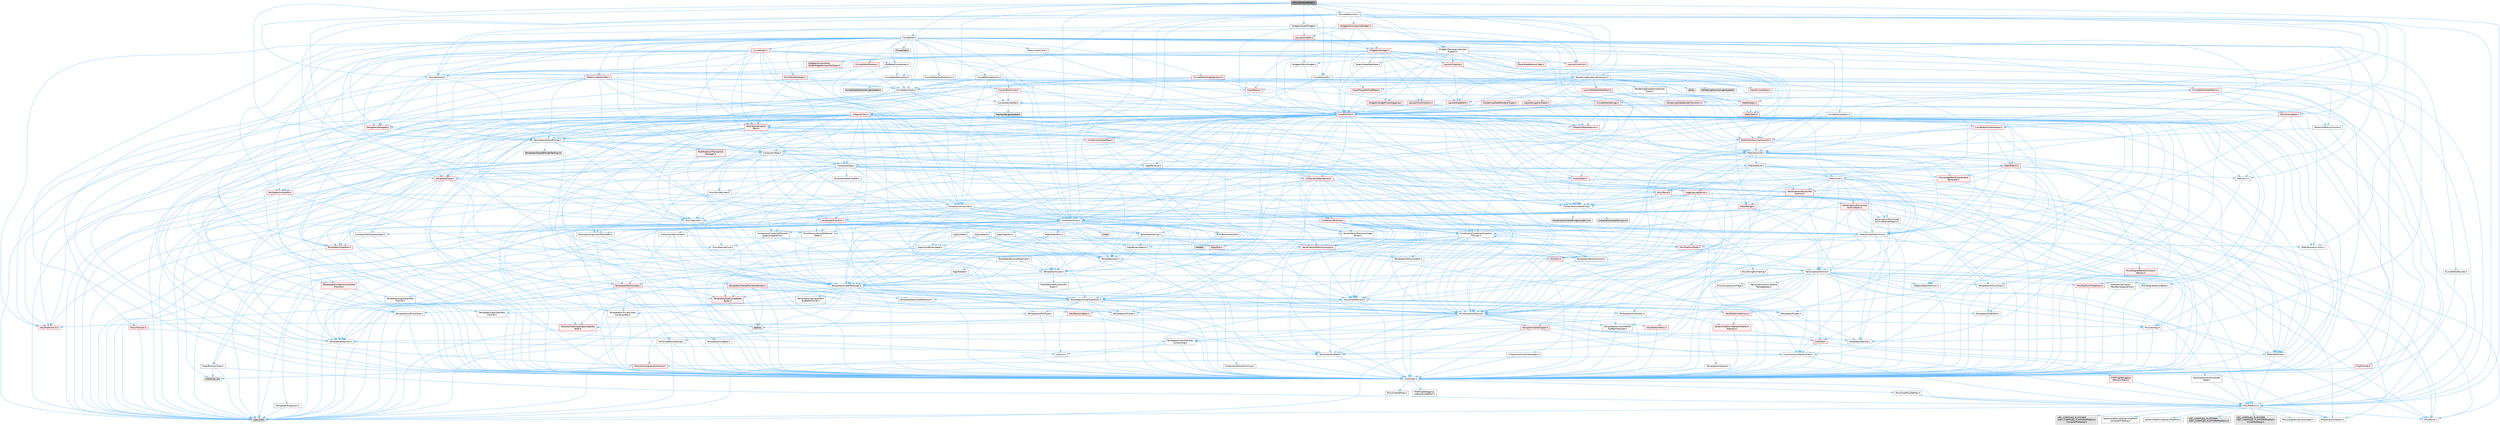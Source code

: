 digraph "SCurveViewerPanel.h"
{
 // INTERACTIVE_SVG=YES
 // LATEX_PDF_SIZE
  bgcolor="transparent";
  edge [fontname=Helvetica,fontsize=10,labelfontname=Helvetica,labelfontsize=10];
  node [fontname=Helvetica,fontsize=10,shape=box,height=0.2,width=0.4];
  Node1 [id="Node000001",label="SCurveViewerPanel.h",height=0.2,width=0.4,color="gray40", fillcolor="grey60", style="filled", fontcolor="black",tooltip=" "];
  Node1 -> Node2 [id="edge1_Node000001_Node000002",color="steelblue1",style="solid",tooltip=" "];
  Node2 [id="Node000002",label="Containers/Array.h",height=0.2,width=0.4,color="grey40", fillcolor="white", style="filled",URL="$df/dd0/Array_8h.html",tooltip=" "];
  Node2 -> Node3 [id="edge2_Node000002_Node000003",color="steelblue1",style="solid",tooltip=" "];
  Node3 [id="Node000003",label="CoreTypes.h",height=0.2,width=0.4,color="grey40", fillcolor="white", style="filled",URL="$dc/dec/CoreTypes_8h.html",tooltip=" "];
  Node3 -> Node4 [id="edge3_Node000003_Node000004",color="steelblue1",style="solid",tooltip=" "];
  Node4 [id="Node000004",label="HAL/Platform.h",height=0.2,width=0.4,color="grey40", fillcolor="white", style="filled",URL="$d9/dd0/Platform_8h.html",tooltip=" "];
  Node4 -> Node5 [id="edge4_Node000004_Node000005",color="steelblue1",style="solid",tooltip=" "];
  Node5 [id="Node000005",label="Misc/Build.h",height=0.2,width=0.4,color="grey40", fillcolor="white", style="filled",URL="$d3/dbb/Build_8h.html",tooltip=" "];
  Node4 -> Node6 [id="edge5_Node000004_Node000006",color="steelblue1",style="solid",tooltip=" "];
  Node6 [id="Node000006",label="Misc/LargeWorldCoordinates.h",height=0.2,width=0.4,color="grey40", fillcolor="white", style="filled",URL="$d2/dcb/LargeWorldCoordinates_8h.html",tooltip=" "];
  Node4 -> Node7 [id="edge6_Node000004_Node000007",color="steelblue1",style="solid",tooltip=" "];
  Node7 [id="Node000007",label="type_traits",height=0.2,width=0.4,color="grey60", fillcolor="#E0E0E0", style="filled",tooltip=" "];
  Node4 -> Node8 [id="edge7_Node000004_Node000008",color="steelblue1",style="solid",tooltip=" "];
  Node8 [id="Node000008",label="PreprocessorHelpers.h",height=0.2,width=0.4,color="grey40", fillcolor="white", style="filled",URL="$db/ddb/PreprocessorHelpers_8h.html",tooltip=" "];
  Node4 -> Node9 [id="edge8_Node000004_Node000009",color="steelblue1",style="solid",tooltip=" "];
  Node9 [id="Node000009",label="UBT_COMPILED_PLATFORM\l/UBT_COMPILED_PLATFORMPlatform\lCompilerPreSetup.h",height=0.2,width=0.4,color="grey60", fillcolor="#E0E0E0", style="filled",tooltip=" "];
  Node4 -> Node10 [id="edge9_Node000004_Node000010",color="steelblue1",style="solid",tooltip=" "];
  Node10 [id="Node000010",label="GenericPlatform/GenericPlatform\lCompilerPreSetup.h",height=0.2,width=0.4,color="grey40", fillcolor="white", style="filled",URL="$d9/dc8/GenericPlatformCompilerPreSetup_8h.html",tooltip=" "];
  Node4 -> Node11 [id="edge10_Node000004_Node000011",color="steelblue1",style="solid",tooltip=" "];
  Node11 [id="Node000011",label="GenericPlatform/GenericPlatform.h",height=0.2,width=0.4,color="grey40", fillcolor="white", style="filled",URL="$d6/d84/GenericPlatform_8h.html",tooltip=" "];
  Node4 -> Node12 [id="edge11_Node000004_Node000012",color="steelblue1",style="solid",tooltip=" "];
  Node12 [id="Node000012",label="UBT_COMPILED_PLATFORM\l/UBT_COMPILED_PLATFORMPlatform.h",height=0.2,width=0.4,color="grey60", fillcolor="#E0E0E0", style="filled",tooltip=" "];
  Node4 -> Node13 [id="edge12_Node000004_Node000013",color="steelblue1",style="solid",tooltip=" "];
  Node13 [id="Node000013",label="UBT_COMPILED_PLATFORM\l/UBT_COMPILED_PLATFORMPlatform\lCompilerSetup.h",height=0.2,width=0.4,color="grey60", fillcolor="#E0E0E0", style="filled",tooltip=" "];
  Node3 -> Node14 [id="edge13_Node000003_Node000014",color="steelblue1",style="solid",tooltip=" "];
  Node14 [id="Node000014",label="ProfilingDebugging\l/UMemoryDefines.h",height=0.2,width=0.4,color="grey40", fillcolor="white", style="filled",URL="$d2/da2/UMemoryDefines_8h.html",tooltip=" "];
  Node3 -> Node15 [id="edge14_Node000003_Node000015",color="steelblue1",style="solid",tooltip=" "];
  Node15 [id="Node000015",label="Misc/CoreMiscDefines.h",height=0.2,width=0.4,color="grey40", fillcolor="white", style="filled",URL="$da/d38/CoreMiscDefines_8h.html",tooltip=" "];
  Node15 -> Node4 [id="edge15_Node000015_Node000004",color="steelblue1",style="solid",tooltip=" "];
  Node15 -> Node8 [id="edge16_Node000015_Node000008",color="steelblue1",style="solid",tooltip=" "];
  Node3 -> Node16 [id="edge17_Node000003_Node000016",color="steelblue1",style="solid",tooltip=" "];
  Node16 [id="Node000016",label="Misc/CoreDefines.h",height=0.2,width=0.4,color="grey40", fillcolor="white", style="filled",URL="$d3/dd2/CoreDefines_8h.html",tooltip=" "];
  Node2 -> Node17 [id="edge18_Node000002_Node000017",color="steelblue1",style="solid",tooltip=" "];
  Node17 [id="Node000017",label="Misc/AssertionMacros.h",height=0.2,width=0.4,color="grey40", fillcolor="white", style="filled",URL="$d0/dfa/AssertionMacros_8h.html",tooltip=" "];
  Node17 -> Node3 [id="edge19_Node000017_Node000003",color="steelblue1",style="solid",tooltip=" "];
  Node17 -> Node4 [id="edge20_Node000017_Node000004",color="steelblue1",style="solid",tooltip=" "];
  Node17 -> Node18 [id="edge21_Node000017_Node000018",color="steelblue1",style="solid",tooltip=" "];
  Node18 [id="Node000018",label="HAL/PlatformMisc.h",height=0.2,width=0.4,color="red", fillcolor="#FFF0F0", style="filled",URL="$d0/df5/PlatformMisc_8h.html",tooltip=" "];
  Node18 -> Node3 [id="edge22_Node000018_Node000003",color="steelblue1",style="solid",tooltip=" "];
  Node17 -> Node8 [id="edge23_Node000017_Node000008",color="steelblue1",style="solid",tooltip=" "];
  Node17 -> Node54 [id="edge24_Node000017_Node000054",color="steelblue1",style="solid",tooltip=" "];
  Node54 [id="Node000054",label="Templates/EnableIf.h",height=0.2,width=0.4,color="grey40", fillcolor="white", style="filled",URL="$d7/d60/EnableIf_8h.html",tooltip=" "];
  Node54 -> Node3 [id="edge25_Node000054_Node000003",color="steelblue1",style="solid",tooltip=" "];
  Node17 -> Node55 [id="edge26_Node000017_Node000055",color="steelblue1",style="solid",tooltip=" "];
  Node55 [id="Node000055",label="Templates/IsArrayOrRefOf\lTypeByPredicate.h",height=0.2,width=0.4,color="grey40", fillcolor="white", style="filled",URL="$d6/da1/IsArrayOrRefOfTypeByPredicate_8h.html",tooltip=" "];
  Node55 -> Node3 [id="edge27_Node000055_Node000003",color="steelblue1",style="solid",tooltip=" "];
  Node17 -> Node56 [id="edge28_Node000017_Node000056",color="steelblue1",style="solid",tooltip=" "];
  Node56 [id="Node000056",label="Templates/IsValidVariadic\lFunctionArg.h",height=0.2,width=0.4,color="grey40", fillcolor="white", style="filled",URL="$d0/dc8/IsValidVariadicFunctionArg_8h.html",tooltip=" "];
  Node56 -> Node3 [id="edge29_Node000056_Node000003",color="steelblue1",style="solid",tooltip=" "];
  Node56 -> Node57 [id="edge30_Node000056_Node000057",color="steelblue1",style="solid",tooltip=" "];
  Node57 [id="Node000057",label="IsEnum.h",height=0.2,width=0.4,color="grey40", fillcolor="white", style="filled",URL="$d4/de5/IsEnum_8h.html",tooltip=" "];
  Node56 -> Node7 [id="edge31_Node000056_Node000007",color="steelblue1",style="solid",tooltip=" "];
  Node17 -> Node58 [id="edge32_Node000017_Node000058",color="steelblue1",style="solid",tooltip=" "];
  Node58 [id="Node000058",label="Traits/IsCharEncodingCompatible\lWith.h",height=0.2,width=0.4,color="red", fillcolor="#FFF0F0", style="filled",URL="$df/dd1/IsCharEncodingCompatibleWith_8h.html",tooltip=" "];
  Node58 -> Node7 [id="edge33_Node000058_Node000007",color="steelblue1",style="solid",tooltip=" "];
  Node17 -> Node60 [id="edge34_Node000017_Node000060",color="steelblue1",style="solid",tooltip=" "];
  Node60 [id="Node000060",label="Misc/VarArgs.h",height=0.2,width=0.4,color="grey40", fillcolor="white", style="filled",URL="$d5/d6f/VarArgs_8h.html",tooltip=" "];
  Node60 -> Node3 [id="edge35_Node000060_Node000003",color="steelblue1",style="solid",tooltip=" "];
  Node17 -> Node61 [id="edge36_Node000017_Node000061",color="steelblue1",style="solid",tooltip=" "];
  Node61 [id="Node000061",label="String/FormatStringSan.h",height=0.2,width=0.4,color="red", fillcolor="#FFF0F0", style="filled",URL="$d3/d8b/FormatStringSan_8h.html",tooltip=" "];
  Node61 -> Node7 [id="edge37_Node000061_Node000007",color="steelblue1",style="solid",tooltip=" "];
  Node61 -> Node3 [id="edge38_Node000061_Node000003",color="steelblue1",style="solid",tooltip=" "];
  Node61 -> Node62 [id="edge39_Node000061_Node000062",color="steelblue1",style="solid",tooltip=" "];
  Node62 [id="Node000062",label="Templates/Requires.h",height=0.2,width=0.4,color="grey40", fillcolor="white", style="filled",URL="$dc/d96/Requires_8h.html",tooltip=" "];
  Node62 -> Node54 [id="edge40_Node000062_Node000054",color="steelblue1",style="solid",tooltip=" "];
  Node62 -> Node7 [id="edge41_Node000062_Node000007",color="steelblue1",style="solid",tooltip=" "];
  Node61 -> Node63 [id="edge42_Node000061_Node000063",color="steelblue1",style="solid",tooltip=" "];
  Node63 [id="Node000063",label="Templates/Identity.h",height=0.2,width=0.4,color="grey40", fillcolor="white", style="filled",URL="$d0/dd5/Identity_8h.html",tooltip=" "];
  Node61 -> Node56 [id="edge43_Node000061_Node000056",color="steelblue1",style="solid",tooltip=" "];
  Node61 -> Node26 [id="edge44_Node000061_Node000026",color="steelblue1",style="solid",tooltip=" "];
  Node26 [id="Node000026",label="Containers/ContainersFwd.h",height=0.2,width=0.4,color="grey40", fillcolor="white", style="filled",URL="$d4/d0a/ContainersFwd_8h.html",tooltip=" "];
  Node26 -> Node4 [id="edge45_Node000026_Node000004",color="steelblue1",style="solid",tooltip=" "];
  Node26 -> Node3 [id="edge46_Node000026_Node000003",color="steelblue1",style="solid",tooltip=" "];
  Node26 -> Node23 [id="edge47_Node000026_Node000023",color="steelblue1",style="solid",tooltip=" "];
  Node23 [id="Node000023",label="Traits/IsContiguousContainer.h",height=0.2,width=0.4,color="red", fillcolor="#FFF0F0", style="filled",URL="$d5/d3c/IsContiguousContainer_8h.html",tooltip=" "];
  Node23 -> Node3 [id="edge48_Node000023_Node000003",color="steelblue1",style="solid",tooltip=" "];
  Node23 -> Node22 [id="edge49_Node000023_Node000022",color="steelblue1",style="solid",tooltip=" "];
  Node22 [id="Node000022",label="initializer_list",height=0.2,width=0.4,color="grey60", fillcolor="#E0E0E0", style="filled",tooltip=" "];
  Node17 -> Node67 [id="edge50_Node000017_Node000067",color="steelblue1",style="solid",tooltip=" "];
  Node67 [id="Node000067",label="atomic",height=0.2,width=0.4,color="grey60", fillcolor="#E0E0E0", style="filled",tooltip=" "];
  Node2 -> Node68 [id="edge51_Node000002_Node000068",color="steelblue1",style="solid",tooltip=" "];
  Node68 [id="Node000068",label="Misc/IntrusiveUnsetOptional\lState.h",height=0.2,width=0.4,color="grey40", fillcolor="white", style="filled",URL="$d2/d0a/IntrusiveUnsetOptionalState_8h.html",tooltip=" "];
  Node68 -> Node69 [id="edge52_Node000068_Node000069",color="steelblue1",style="solid",tooltip=" "];
  Node69 [id="Node000069",label="Misc/OptionalFwd.h",height=0.2,width=0.4,color="grey40", fillcolor="white", style="filled",URL="$dc/d50/OptionalFwd_8h.html",tooltip=" "];
  Node2 -> Node70 [id="edge53_Node000002_Node000070",color="steelblue1",style="solid",tooltip=" "];
  Node70 [id="Node000070",label="Misc/ReverseIterate.h",height=0.2,width=0.4,color="grey40", fillcolor="white", style="filled",URL="$db/de3/ReverseIterate_8h.html",tooltip=" "];
  Node70 -> Node4 [id="edge54_Node000070_Node000004",color="steelblue1",style="solid",tooltip=" "];
  Node70 -> Node71 [id="edge55_Node000070_Node000071",color="steelblue1",style="solid",tooltip=" "];
  Node71 [id="Node000071",label="iterator",height=0.2,width=0.4,color="grey60", fillcolor="#E0E0E0", style="filled",tooltip=" "];
  Node2 -> Node72 [id="edge56_Node000002_Node000072",color="steelblue1",style="solid",tooltip=" "];
  Node72 [id="Node000072",label="HAL/UnrealMemory.h",height=0.2,width=0.4,color="grey40", fillcolor="white", style="filled",URL="$d9/d96/UnrealMemory_8h.html",tooltip=" "];
  Node72 -> Node3 [id="edge57_Node000072_Node000003",color="steelblue1",style="solid",tooltip=" "];
  Node72 -> Node73 [id="edge58_Node000072_Node000073",color="steelblue1",style="solid",tooltip=" "];
  Node73 [id="Node000073",label="GenericPlatform/GenericPlatform\lMemory.h",height=0.2,width=0.4,color="red", fillcolor="#FFF0F0", style="filled",URL="$dd/d22/GenericPlatformMemory_8h.html",tooltip=" "];
  Node73 -> Node25 [id="edge59_Node000073_Node000025",color="steelblue1",style="solid",tooltip=" "];
  Node25 [id="Node000025",label="CoreFwd.h",height=0.2,width=0.4,color="red", fillcolor="#FFF0F0", style="filled",URL="$d1/d1e/CoreFwd_8h.html",tooltip=" "];
  Node25 -> Node3 [id="edge60_Node000025_Node000003",color="steelblue1",style="solid",tooltip=" "];
  Node25 -> Node26 [id="edge61_Node000025_Node000026",color="steelblue1",style="solid",tooltip=" "];
  Node25 -> Node27 [id="edge62_Node000025_Node000027",color="steelblue1",style="solid",tooltip=" "];
  Node27 [id="Node000027",label="Math/MathFwd.h",height=0.2,width=0.4,color="grey40", fillcolor="white", style="filled",URL="$d2/d10/MathFwd_8h.html",tooltip=" "];
  Node27 -> Node4 [id="edge63_Node000027_Node000004",color="steelblue1",style="solid",tooltip=" "];
  Node73 -> Node3 [id="edge64_Node000073_Node000003",color="steelblue1",style="solid",tooltip=" "];
  Node72 -> Node76 [id="edge65_Node000072_Node000076",color="steelblue1",style="solid",tooltip=" "];
  Node76 [id="Node000076",label="HAL/MemoryBase.h",height=0.2,width=0.4,color="red", fillcolor="#FFF0F0", style="filled",URL="$d6/d9f/MemoryBase_8h.html",tooltip=" "];
  Node76 -> Node3 [id="edge66_Node000076_Node000003",color="steelblue1",style="solid",tooltip=" "];
  Node76 -> Node30 [id="edge67_Node000076_Node000030",color="steelblue1",style="solid",tooltip=" "];
  Node30 [id="Node000030",label="HAL/PlatformCrt.h",height=0.2,width=0.4,color="red", fillcolor="#FFF0F0", style="filled",URL="$d8/d75/PlatformCrt_8h.html",tooltip=" "];
  Node72 -> Node89 [id="edge68_Node000072_Node000089",color="steelblue1",style="solid",tooltip=" "];
  Node89 [id="Node000089",label="HAL/PlatformMemory.h",height=0.2,width=0.4,color="red", fillcolor="#FFF0F0", style="filled",URL="$de/d68/PlatformMemory_8h.html",tooltip=" "];
  Node89 -> Node3 [id="edge69_Node000089_Node000003",color="steelblue1",style="solid",tooltip=" "];
  Node89 -> Node73 [id="edge70_Node000089_Node000073",color="steelblue1",style="solid",tooltip=" "];
  Node72 -> Node91 [id="edge71_Node000072_Node000091",color="steelblue1",style="solid",tooltip=" "];
  Node91 [id="Node000091",label="ProfilingDebugging\l/MemoryTrace.h",height=0.2,width=0.4,color="red", fillcolor="#FFF0F0", style="filled",URL="$da/dd7/MemoryTrace_8h.html",tooltip=" "];
  Node91 -> Node4 [id="edge72_Node000091_Node000004",color="steelblue1",style="solid",tooltip=" "];
  Node72 -> Node92 [id="edge73_Node000072_Node000092",color="steelblue1",style="solid",tooltip=" "];
  Node92 [id="Node000092",label="Templates/IsPointer.h",height=0.2,width=0.4,color="grey40", fillcolor="white", style="filled",URL="$d7/d05/IsPointer_8h.html",tooltip=" "];
  Node92 -> Node3 [id="edge74_Node000092_Node000003",color="steelblue1",style="solid",tooltip=" "];
  Node2 -> Node93 [id="edge75_Node000002_Node000093",color="steelblue1",style="solid",tooltip=" "];
  Node93 [id="Node000093",label="Templates/UnrealTypeTraits.h",height=0.2,width=0.4,color="grey40", fillcolor="white", style="filled",URL="$d2/d2d/UnrealTypeTraits_8h.html",tooltip=" "];
  Node93 -> Node3 [id="edge76_Node000093_Node000003",color="steelblue1",style="solid",tooltip=" "];
  Node93 -> Node92 [id="edge77_Node000093_Node000092",color="steelblue1",style="solid",tooltip=" "];
  Node93 -> Node17 [id="edge78_Node000093_Node000017",color="steelblue1",style="solid",tooltip=" "];
  Node93 -> Node85 [id="edge79_Node000093_Node000085",color="steelblue1",style="solid",tooltip=" "];
  Node85 [id="Node000085",label="Templates/AndOrNot.h",height=0.2,width=0.4,color="grey40", fillcolor="white", style="filled",URL="$db/d0a/AndOrNot_8h.html",tooltip=" "];
  Node85 -> Node3 [id="edge80_Node000085_Node000003",color="steelblue1",style="solid",tooltip=" "];
  Node93 -> Node54 [id="edge81_Node000093_Node000054",color="steelblue1",style="solid",tooltip=" "];
  Node93 -> Node94 [id="edge82_Node000093_Node000094",color="steelblue1",style="solid",tooltip=" "];
  Node94 [id="Node000094",label="Templates/IsArithmetic.h",height=0.2,width=0.4,color="grey40", fillcolor="white", style="filled",URL="$d2/d5d/IsArithmetic_8h.html",tooltip=" "];
  Node94 -> Node3 [id="edge83_Node000094_Node000003",color="steelblue1",style="solid",tooltip=" "];
  Node93 -> Node57 [id="edge84_Node000093_Node000057",color="steelblue1",style="solid",tooltip=" "];
  Node93 -> Node95 [id="edge85_Node000093_Node000095",color="steelblue1",style="solid",tooltip=" "];
  Node95 [id="Node000095",label="Templates/Models.h",height=0.2,width=0.4,color="grey40", fillcolor="white", style="filled",URL="$d3/d0c/Models_8h.html",tooltip=" "];
  Node95 -> Node63 [id="edge86_Node000095_Node000063",color="steelblue1",style="solid",tooltip=" "];
  Node93 -> Node96 [id="edge87_Node000093_Node000096",color="steelblue1",style="solid",tooltip=" "];
  Node96 [id="Node000096",label="Templates/IsPODType.h",height=0.2,width=0.4,color="grey40", fillcolor="white", style="filled",URL="$d7/db1/IsPODType_8h.html",tooltip=" "];
  Node96 -> Node3 [id="edge88_Node000096_Node000003",color="steelblue1",style="solid",tooltip=" "];
  Node93 -> Node97 [id="edge89_Node000093_Node000097",color="steelblue1",style="solid",tooltip=" "];
  Node97 [id="Node000097",label="Templates/IsUECoreType.h",height=0.2,width=0.4,color="grey40", fillcolor="white", style="filled",URL="$d1/db8/IsUECoreType_8h.html",tooltip=" "];
  Node97 -> Node3 [id="edge90_Node000097_Node000003",color="steelblue1",style="solid",tooltip=" "];
  Node97 -> Node7 [id="edge91_Node000097_Node000007",color="steelblue1",style="solid",tooltip=" "];
  Node93 -> Node86 [id="edge92_Node000093_Node000086",color="steelblue1",style="solid",tooltip=" "];
  Node86 [id="Node000086",label="Templates/IsTriviallyCopy\lConstructible.h",height=0.2,width=0.4,color="grey40", fillcolor="white", style="filled",URL="$d3/d78/IsTriviallyCopyConstructible_8h.html",tooltip=" "];
  Node86 -> Node3 [id="edge93_Node000086_Node000003",color="steelblue1",style="solid",tooltip=" "];
  Node86 -> Node7 [id="edge94_Node000086_Node000007",color="steelblue1",style="solid",tooltip=" "];
  Node2 -> Node98 [id="edge95_Node000002_Node000098",color="steelblue1",style="solid",tooltip=" "];
  Node98 [id="Node000098",label="Templates/UnrealTemplate.h",height=0.2,width=0.4,color="grey40", fillcolor="white", style="filled",URL="$d4/d24/UnrealTemplate_8h.html",tooltip=" "];
  Node98 -> Node3 [id="edge96_Node000098_Node000003",color="steelblue1",style="solid",tooltip=" "];
  Node98 -> Node92 [id="edge97_Node000098_Node000092",color="steelblue1",style="solid",tooltip=" "];
  Node98 -> Node72 [id="edge98_Node000098_Node000072",color="steelblue1",style="solid",tooltip=" "];
  Node98 -> Node99 [id="edge99_Node000098_Node000099",color="steelblue1",style="solid",tooltip=" "];
  Node99 [id="Node000099",label="Templates/CopyQualifiers\lAndRefsFromTo.h",height=0.2,width=0.4,color="grey40", fillcolor="white", style="filled",URL="$d3/db3/CopyQualifiersAndRefsFromTo_8h.html",tooltip=" "];
  Node99 -> Node100 [id="edge100_Node000099_Node000100",color="steelblue1",style="solid",tooltip=" "];
  Node100 [id="Node000100",label="Templates/CopyQualifiers\lFromTo.h",height=0.2,width=0.4,color="grey40", fillcolor="white", style="filled",URL="$d5/db4/CopyQualifiersFromTo_8h.html",tooltip=" "];
  Node98 -> Node93 [id="edge101_Node000098_Node000093",color="steelblue1",style="solid",tooltip=" "];
  Node98 -> Node101 [id="edge102_Node000098_Node000101",color="steelblue1",style="solid",tooltip=" "];
  Node101 [id="Node000101",label="Templates/RemoveReference.h",height=0.2,width=0.4,color="grey40", fillcolor="white", style="filled",URL="$da/dbe/RemoveReference_8h.html",tooltip=" "];
  Node101 -> Node3 [id="edge103_Node000101_Node000003",color="steelblue1",style="solid",tooltip=" "];
  Node98 -> Node62 [id="edge104_Node000098_Node000062",color="steelblue1",style="solid",tooltip=" "];
  Node98 -> Node102 [id="edge105_Node000098_Node000102",color="steelblue1",style="solid",tooltip=" "];
  Node102 [id="Node000102",label="Templates/TypeCompatible\lBytes.h",height=0.2,width=0.4,color="red", fillcolor="#FFF0F0", style="filled",URL="$df/d0a/TypeCompatibleBytes_8h.html",tooltip=" "];
  Node102 -> Node3 [id="edge106_Node000102_Node000003",color="steelblue1",style="solid",tooltip=" "];
  Node102 -> Node7 [id="edge107_Node000102_Node000007",color="steelblue1",style="solid",tooltip=" "];
  Node98 -> Node63 [id="edge108_Node000098_Node000063",color="steelblue1",style="solid",tooltip=" "];
  Node98 -> Node23 [id="edge109_Node000098_Node000023",color="steelblue1",style="solid",tooltip=" "];
  Node98 -> Node103 [id="edge110_Node000098_Node000103",color="steelblue1",style="solid",tooltip=" "];
  Node103 [id="Node000103",label="Traits/UseBitwiseSwap.h",height=0.2,width=0.4,color="grey40", fillcolor="white", style="filled",URL="$db/df3/UseBitwiseSwap_8h.html",tooltip=" "];
  Node103 -> Node3 [id="edge111_Node000103_Node000003",color="steelblue1",style="solid",tooltip=" "];
  Node103 -> Node7 [id="edge112_Node000103_Node000007",color="steelblue1",style="solid",tooltip=" "];
  Node98 -> Node7 [id="edge113_Node000098_Node000007",color="steelblue1",style="solid",tooltip=" "];
  Node2 -> Node104 [id="edge114_Node000002_Node000104",color="steelblue1",style="solid",tooltip=" "];
  Node104 [id="Node000104",label="Containers/AllowShrinking.h",height=0.2,width=0.4,color="grey40", fillcolor="white", style="filled",URL="$d7/d1a/AllowShrinking_8h.html",tooltip=" "];
  Node104 -> Node3 [id="edge115_Node000104_Node000003",color="steelblue1",style="solid",tooltip=" "];
  Node2 -> Node105 [id="edge116_Node000002_Node000105",color="steelblue1",style="solid",tooltip=" "];
  Node105 [id="Node000105",label="Containers/ContainerAllocation\lPolicies.h",height=0.2,width=0.4,color="grey40", fillcolor="white", style="filled",URL="$d7/dff/ContainerAllocationPolicies_8h.html",tooltip=" "];
  Node105 -> Node3 [id="edge117_Node000105_Node000003",color="steelblue1",style="solid",tooltip=" "];
  Node105 -> Node106 [id="edge118_Node000105_Node000106",color="steelblue1",style="solid",tooltip=" "];
  Node106 [id="Node000106",label="Containers/ContainerHelpers.h",height=0.2,width=0.4,color="grey40", fillcolor="white", style="filled",URL="$d7/d33/ContainerHelpers_8h.html",tooltip=" "];
  Node106 -> Node3 [id="edge119_Node000106_Node000003",color="steelblue1",style="solid",tooltip=" "];
  Node105 -> Node105 [id="edge120_Node000105_Node000105",color="steelblue1",style="solid",tooltip=" "];
  Node105 -> Node107 [id="edge121_Node000105_Node000107",color="steelblue1",style="solid",tooltip=" "];
  Node107 [id="Node000107",label="HAL/PlatformMath.h",height=0.2,width=0.4,color="red", fillcolor="#FFF0F0", style="filled",URL="$dc/d53/PlatformMath_8h.html",tooltip=" "];
  Node107 -> Node3 [id="edge122_Node000107_Node000003",color="steelblue1",style="solid",tooltip=" "];
  Node105 -> Node72 [id="edge123_Node000105_Node000072",color="steelblue1",style="solid",tooltip=" "];
  Node105 -> Node40 [id="edge124_Node000105_Node000040",color="steelblue1",style="solid",tooltip=" "];
  Node40 [id="Node000040",label="Math/NumericLimits.h",height=0.2,width=0.4,color="grey40", fillcolor="white", style="filled",URL="$df/d1b/NumericLimits_8h.html",tooltip=" "];
  Node40 -> Node3 [id="edge125_Node000040_Node000003",color="steelblue1",style="solid",tooltip=" "];
  Node105 -> Node17 [id="edge126_Node000105_Node000017",color="steelblue1",style="solid",tooltip=" "];
  Node105 -> Node115 [id="edge127_Node000105_Node000115",color="steelblue1",style="solid",tooltip=" "];
  Node115 [id="Node000115",label="Templates/IsPolymorphic.h",height=0.2,width=0.4,color="grey40", fillcolor="white", style="filled",URL="$dc/d20/IsPolymorphic_8h.html",tooltip=" "];
  Node105 -> Node116 [id="edge128_Node000105_Node000116",color="steelblue1",style="solid",tooltip=" "];
  Node116 [id="Node000116",label="Templates/MemoryOps.h",height=0.2,width=0.4,color="red", fillcolor="#FFF0F0", style="filled",URL="$db/dea/MemoryOps_8h.html",tooltip=" "];
  Node116 -> Node3 [id="edge129_Node000116_Node000003",color="steelblue1",style="solid",tooltip=" "];
  Node116 -> Node72 [id="edge130_Node000116_Node000072",color="steelblue1",style="solid",tooltip=" "];
  Node116 -> Node86 [id="edge131_Node000116_Node000086",color="steelblue1",style="solid",tooltip=" "];
  Node116 -> Node62 [id="edge132_Node000116_Node000062",color="steelblue1",style="solid",tooltip=" "];
  Node116 -> Node93 [id="edge133_Node000116_Node000093",color="steelblue1",style="solid",tooltip=" "];
  Node116 -> Node103 [id="edge134_Node000116_Node000103",color="steelblue1",style="solid",tooltip=" "];
  Node116 -> Node7 [id="edge135_Node000116_Node000007",color="steelblue1",style="solid",tooltip=" "];
  Node105 -> Node102 [id="edge136_Node000105_Node000102",color="steelblue1",style="solid",tooltip=" "];
  Node105 -> Node7 [id="edge137_Node000105_Node000007",color="steelblue1",style="solid",tooltip=" "];
  Node2 -> Node117 [id="edge138_Node000002_Node000117",color="steelblue1",style="solid",tooltip=" "];
  Node117 [id="Node000117",label="Containers/ContainerElement\lTypeCompatibility.h",height=0.2,width=0.4,color="grey40", fillcolor="white", style="filled",URL="$df/ddf/ContainerElementTypeCompatibility_8h.html",tooltip=" "];
  Node117 -> Node3 [id="edge139_Node000117_Node000003",color="steelblue1",style="solid",tooltip=" "];
  Node117 -> Node93 [id="edge140_Node000117_Node000093",color="steelblue1",style="solid",tooltip=" "];
  Node2 -> Node118 [id="edge141_Node000002_Node000118",color="steelblue1",style="solid",tooltip=" "];
  Node118 [id="Node000118",label="Serialization/Archive.h",height=0.2,width=0.4,color="grey40", fillcolor="white", style="filled",URL="$d7/d3b/Archive_8h.html",tooltip=" "];
  Node118 -> Node25 [id="edge142_Node000118_Node000025",color="steelblue1",style="solid",tooltip=" "];
  Node118 -> Node3 [id="edge143_Node000118_Node000003",color="steelblue1",style="solid",tooltip=" "];
  Node118 -> Node119 [id="edge144_Node000118_Node000119",color="steelblue1",style="solid",tooltip=" "];
  Node119 [id="Node000119",label="HAL/PlatformProperties.h",height=0.2,width=0.4,color="red", fillcolor="#FFF0F0", style="filled",URL="$d9/db0/PlatformProperties_8h.html",tooltip=" "];
  Node119 -> Node3 [id="edge145_Node000119_Node000003",color="steelblue1",style="solid",tooltip=" "];
  Node118 -> Node122 [id="edge146_Node000118_Node000122",color="steelblue1",style="solid",tooltip=" "];
  Node122 [id="Node000122",label="Internationalization\l/TextNamespaceFwd.h",height=0.2,width=0.4,color="grey40", fillcolor="white", style="filled",URL="$d8/d97/TextNamespaceFwd_8h.html",tooltip=" "];
  Node122 -> Node3 [id="edge147_Node000122_Node000003",color="steelblue1",style="solid",tooltip=" "];
  Node118 -> Node27 [id="edge148_Node000118_Node000027",color="steelblue1",style="solid",tooltip=" "];
  Node118 -> Node17 [id="edge149_Node000118_Node000017",color="steelblue1",style="solid",tooltip=" "];
  Node118 -> Node5 [id="edge150_Node000118_Node000005",color="steelblue1",style="solid",tooltip=" "];
  Node118 -> Node41 [id="edge151_Node000118_Node000041",color="steelblue1",style="solid",tooltip=" "];
  Node41 [id="Node000041",label="Misc/CompressionFlags.h",height=0.2,width=0.4,color="grey40", fillcolor="white", style="filled",URL="$d9/d76/CompressionFlags_8h.html",tooltip=" "];
  Node118 -> Node123 [id="edge152_Node000118_Node000123",color="steelblue1",style="solid",tooltip=" "];
  Node123 [id="Node000123",label="Misc/EngineVersionBase.h",height=0.2,width=0.4,color="grey40", fillcolor="white", style="filled",URL="$d5/d2b/EngineVersionBase_8h.html",tooltip=" "];
  Node123 -> Node3 [id="edge153_Node000123_Node000003",color="steelblue1",style="solid",tooltip=" "];
  Node118 -> Node60 [id="edge154_Node000118_Node000060",color="steelblue1",style="solid",tooltip=" "];
  Node118 -> Node124 [id="edge155_Node000118_Node000124",color="steelblue1",style="solid",tooltip=" "];
  Node124 [id="Node000124",label="Serialization/ArchiveCook\lData.h",height=0.2,width=0.4,color="grey40", fillcolor="white", style="filled",URL="$dc/db6/ArchiveCookData_8h.html",tooltip=" "];
  Node124 -> Node4 [id="edge156_Node000124_Node000004",color="steelblue1",style="solid",tooltip=" "];
  Node118 -> Node125 [id="edge157_Node000118_Node000125",color="steelblue1",style="solid",tooltip=" "];
  Node125 [id="Node000125",label="Serialization/ArchiveSave\lPackageData.h",height=0.2,width=0.4,color="grey40", fillcolor="white", style="filled",URL="$d1/d37/ArchiveSavePackageData_8h.html",tooltip=" "];
  Node118 -> Node54 [id="edge158_Node000118_Node000054",color="steelblue1",style="solid",tooltip=" "];
  Node118 -> Node55 [id="edge159_Node000118_Node000055",color="steelblue1",style="solid",tooltip=" "];
  Node118 -> Node126 [id="edge160_Node000118_Node000126",color="steelblue1",style="solid",tooltip=" "];
  Node126 [id="Node000126",label="Templates/IsEnumClass.h",height=0.2,width=0.4,color="grey40", fillcolor="white", style="filled",URL="$d7/d15/IsEnumClass_8h.html",tooltip=" "];
  Node126 -> Node3 [id="edge161_Node000126_Node000003",color="steelblue1",style="solid",tooltip=" "];
  Node126 -> Node85 [id="edge162_Node000126_Node000085",color="steelblue1",style="solid",tooltip=" "];
  Node118 -> Node112 [id="edge163_Node000118_Node000112",color="steelblue1",style="solid",tooltip=" "];
  Node112 [id="Node000112",label="Templates/IsSigned.h",height=0.2,width=0.4,color="grey40", fillcolor="white", style="filled",URL="$d8/dd8/IsSigned_8h.html",tooltip=" "];
  Node112 -> Node3 [id="edge164_Node000112_Node000003",color="steelblue1",style="solid",tooltip=" "];
  Node118 -> Node56 [id="edge165_Node000118_Node000056",color="steelblue1",style="solid",tooltip=" "];
  Node118 -> Node98 [id="edge166_Node000118_Node000098",color="steelblue1",style="solid",tooltip=" "];
  Node118 -> Node58 [id="edge167_Node000118_Node000058",color="steelblue1",style="solid",tooltip=" "];
  Node118 -> Node127 [id="edge168_Node000118_Node000127",color="steelblue1",style="solid",tooltip=" "];
  Node127 [id="Node000127",label="UObject/ObjectVersion.h",height=0.2,width=0.4,color="grey40", fillcolor="white", style="filled",URL="$da/d63/ObjectVersion_8h.html",tooltip=" "];
  Node127 -> Node3 [id="edge169_Node000127_Node000003",color="steelblue1",style="solid",tooltip=" "];
  Node2 -> Node128 [id="edge170_Node000002_Node000128",color="steelblue1",style="solid",tooltip=" "];
  Node128 [id="Node000128",label="Serialization/MemoryImage\lWriter.h",height=0.2,width=0.4,color="grey40", fillcolor="white", style="filled",URL="$d0/d08/MemoryImageWriter_8h.html",tooltip=" "];
  Node128 -> Node3 [id="edge171_Node000128_Node000003",color="steelblue1",style="solid",tooltip=" "];
  Node128 -> Node129 [id="edge172_Node000128_Node000129",color="steelblue1",style="solid",tooltip=" "];
  Node129 [id="Node000129",label="Serialization/MemoryLayout.h",height=0.2,width=0.4,color="red", fillcolor="#FFF0F0", style="filled",URL="$d7/d66/MemoryLayout_8h.html",tooltip=" "];
  Node129 -> Node72 [id="edge173_Node000129_Node000072",color="steelblue1",style="solid",tooltip=" "];
  Node129 -> Node54 [id="edge174_Node000129_Node000054",color="steelblue1",style="solid",tooltip=" "];
  Node129 -> Node115 [id="edge175_Node000129_Node000115",color="steelblue1",style="solid",tooltip=" "];
  Node129 -> Node95 [id="edge176_Node000129_Node000095",color="steelblue1",style="solid",tooltip=" "];
  Node129 -> Node98 [id="edge177_Node000129_Node000098",color="steelblue1",style="solid",tooltip=" "];
  Node2 -> Node142 [id="edge178_Node000002_Node000142",color="steelblue1",style="solid",tooltip=" "];
  Node142 [id="Node000142",label="Algo/Heapify.h",height=0.2,width=0.4,color="grey40", fillcolor="white", style="filled",URL="$d0/d2a/Heapify_8h.html",tooltip=" "];
  Node142 -> Node143 [id="edge179_Node000142_Node000143",color="steelblue1",style="solid",tooltip=" "];
  Node143 [id="Node000143",label="Algo/Impl/BinaryHeap.h",height=0.2,width=0.4,color="grey40", fillcolor="white", style="filled",URL="$d7/da3/Algo_2Impl_2BinaryHeap_8h.html",tooltip=" "];
  Node143 -> Node144 [id="edge180_Node000143_Node000144",color="steelblue1",style="solid",tooltip=" "];
  Node144 [id="Node000144",label="Templates/Invoke.h",height=0.2,width=0.4,color="grey40", fillcolor="white", style="filled",URL="$d7/deb/Invoke_8h.html",tooltip=" "];
  Node144 -> Node3 [id="edge181_Node000144_Node000003",color="steelblue1",style="solid",tooltip=" "];
  Node144 -> Node145 [id="edge182_Node000144_Node000145",color="steelblue1",style="solid",tooltip=" "];
  Node145 [id="Node000145",label="Traits/MemberFunctionPtr\lOuter.h",height=0.2,width=0.4,color="grey40", fillcolor="white", style="filled",URL="$db/da7/MemberFunctionPtrOuter_8h.html",tooltip=" "];
  Node144 -> Node98 [id="edge183_Node000144_Node000098",color="steelblue1",style="solid",tooltip=" "];
  Node144 -> Node7 [id="edge184_Node000144_Node000007",color="steelblue1",style="solid",tooltip=" "];
  Node143 -> Node146 [id="edge185_Node000143_Node000146",color="steelblue1",style="solid",tooltip=" "];
  Node146 [id="Node000146",label="Templates/Projection.h",height=0.2,width=0.4,color="grey40", fillcolor="white", style="filled",URL="$d7/df0/Projection_8h.html",tooltip=" "];
  Node146 -> Node7 [id="edge186_Node000146_Node000007",color="steelblue1",style="solid",tooltip=" "];
  Node143 -> Node147 [id="edge187_Node000143_Node000147",color="steelblue1",style="solid",tooltip=" "];
  Node147 [id="Node000147",label="Templates/ReversePredicate.h",height=0.2,width=0.4,color="grey40", fillcolor="white", style="filled",URL="$d8/d28/ReversePredicate_8h.html",tooltip=" "];
  Node147 -> Node144 [id="edge188_Node000147_Node000144",color="steelblue1",style="solid",tooltip=" "];
  Node147 -> Node98 [id="edge189_Node000147_Node000098",color="steelblue1",style="solid",tooltip=" "];
  Node143 -> Node7 [id="edge190_Node000143_Node000007",color="steelblue1",style="solid",tooltip=" "];
  Node142 -> Node148 [id="edge191_Node000142_Node000148",color="steelblue1",style="solid",tooltip=" "];
  Node148 [id="Node000148",label="Templates/IdentityFunctor.h",height=0.2,width=0.4,color="grey40", fillcolor="white", style="filled",URL="$d7/d2e/IdentityFunctor_8h.html",tooltip=" "];
  Node148 -> Node4 [id="edge192_Node000148_Node000004",color="steelblue1",style="solid",tooltip=" "];
  Node142 -> Node144 [id="edge193_Node000142_Node000144",color="steelblue1",style="solid",tooltip=" "];
  Node142 -> Node149 [id="edge194_Node000142_Node000149",color="steelblue1",style="solid",tooltip=" "];
  Node149 [id="Node000149",label="Templates/Less.h",height=0.2,width=0.4,color="grey40", fillcolor="white", style="filled",URL="$de/dc8/Less_8h.html",tooltip=" "];
  Node149 -> Node3 [id="edge195_Node000149_Node000003",color="steelblue1",style="solid",tooltip=" "];
  Node149 -> Node98 [id="edge196_Node000149_Node000098",color="steelblue1",style="solid",tooltip=" "];
  Node142 -> Node98 [id="edge197_Node000142_Node000098",color="steelblue1",style="solid",tooltip=" "];
  Node2 -> Node150 [id="edge198_Node000002_Node000150",color="steelblue1",style="solid",tooltip=" "];
  Node150 [id="Node000150",label="Algo/HeapSort.h",height=0.2,width=0.4,color="grey40", fillcolor="white", style="filled",URL="$d3/d92/HeapSort_8h.html",tooltip=" "];
  Node150 -> Node143 [id="edge199_Node000150_Node000143",color="steelblue1",style="solid",tooltip=" "];
  Node150 -> Node148 [id="edge200_Node000150_Node000148",color="steelblue1",style="solid",tooltip=" "];
  Node150 -> Node149 [id="edge201_Node000150_Node000149",color="steelblue1",style="solid",tooltip=" "];
  Node150 -> Node98 [id="edge202_Node000150_Node000098",color="steelblue1",style="solid",tooltip=" "];
  Node2 -> Node151 [id="edge203_Node000002_Node000151",color="steelblue1",style="solid",tooltip=" "];
  Node151 [id="Node000151",label="Algo/IsHeap.h",height=0.2,width=0.4,color="grey40", fillcolor="white", style="filled",URL="$de/d32/IsHeap_8h.html",tooltip=" "];
  Node151 -> Node143 [id="edge204_Node000151_Node000143",color="steelblue1",style="solid",tooltip=" "];
  Node151 -> Node148 [id="edge205_Node000151_Node000148",color="steelblue1",style="solid",tooltip=" "];
  Node151 -> Node144 [id="edge206_Node000151_Node000144",color="steelblue1",style="solid",tooltip=" "];
  Node151 -> Node149 [id="edge207_Node000151_Node000149",color="steelblue1",style="solid",tooltip=" "];
  Node151 -> Node98 [id="edge208_Node000151_Node000098",color="steelblue1",style="solid",tooltip=" "];
  Node2 -> Node143 [id="edge209_Node000002_Node000143",color="steelblue1",style="solid",tooltip=" "];
  Node2 -> Node152 [id="edge210_Node000002_Node000152",color="steelblue1",style="solid",tooltip=" "];
  Node152 [id="Node000152",label="Algo/StableSort.h",height=0.2,width=0.4,color="grey40", fillcolor="white", style="filled",URL="$d7/d3c/StableSort_8h.html",tooltip=" "];
  Node152 -> Node153 [id="edge211_Node000152_Node000153",color="steelblue1",style="solid",tooltip=" "];
  Node153 [id="Node000153",label="Algo/BinarySearch.h",height=0.2,width=0.4,color="grey40", fillcolor="white", style="filled",URL="$db/db4/BinarySearch_8h.html",tooltip=" "];
  Node153 -> Node148 [id="edge212_Node000153_Node000148",color="steelblue1",style="solid",tooltip=" "];
  Node153 -> Node144 [id="edge213_Node000153_Node000144",color="steelblue1",style="solid",tooltip=" "];
  Node153 -> Node149 [id="edge214_Node000153_Node000149",color="steelblue1",style="solid",tooltip=" "];
  Node152 -> Node154 [id="edge215_Node000152_Node000154",color="steelblue1",style="solid",tooltip=" "];
  Node154 [id="Node000154",label="Algo/Rotate.h",height=0.2,width=0.4,color="grey40", fillcolor="white", style="filled",URL="$dd/da7/Rotate_8h.html",tooltip=" "];
  Node154 -> Node98 [id="edge216_Node000154_Node000098",color="steelblue1",style="solid",tooltip=" "];
  Node152 -> Node148 [id="edge217_Node000152_Node000148",color="steelblue1",style="solid",tooltip=" "];
  Node152 -> Node144 [id="edge218_Node000152_Node000144",color="steelblue1",style="solid",tooltip=" "];
  Node152 -> Node149 [id="edge219_Node000152_Node000149",color="steelblue1",style="solid",tooltip=" "];
  Node152 -> Node98 [id="edge220_Node000152_Node000098",color="steelblue1",style="solid",tooltip=" "];
  Node2 -> Node155 [id="edge221_Node000002_Node000155",color="steelblue1",style="solid",tooltip=" "];
  Node155 [id="Node000155",label="Concepts/GetTypeHashable.h",height=0.2,width=0.4,color="grey40", fillcolor="white", style="filled",URL="$d3/da2/GetTypeHashable_8h.html",tooltip=" "];
  Node155 -> Node3 [id="edge222_Node000155_Node000003",color="steelblue1",style="solid",tooltip=" "];
  Node155 -> Node133 [id="edge223_Node000155_Node000133",color="steelblue1",style="solid",tooltip=" "];
  Node133 [id="Node000133",label="Templates/TypeHash.h",height=0.2,width=0.4,color="red", fillcolor="#FFF0F0", style="filled",URL="$d1/d62/TypeHash_8h.html",tooltip=" "];
  Node133 -> Node3 [id="edge224_Node000133_Node000003",color="steelblue1",style="solid",tooltip=" "];
  Node133 -> Node62 [id="edge225_Node000133_Node000062",color="steelblue1",style="solid",tooltip=" "];
  Node133 -> Node134 [id="edge226_Node000133_Node000134",color="steelblue1",style="solid",tooltip=" "];
  Node134 [id="Node000134",label="Misc/Crc.h",height=0.2,width=0.4,color="red", fillcolor="#FFF0F0", style="filled",URL="$d4/dd2/Crc_8h.html",tooltip=" "];
  Node134 -> Node3 [id="edge227_Node000134_Node000003",color="steelblue1",style="solid",tooltip=" "];
  Node134 -> Node17 [id="edge228_Node000134_Node000017",color="steelblue1",style="solid",tooltip=" "];
  Node134 -> Node93 [id="edge229_Node000134_Node000093",color="steelblue1",style="solid",tooltip=" "];
  Node133 -> Node7 [id="edge230_Node000133_Node000007",color="steelblue1",style="solid",tooltip=" "];
  Node2 -> Node148 [id="edge231_Node000002_Node000148",color="steelblue1",style="solid",tooltip=" "];
  Node2 -> Node144 [id="edge232_Node000002_Node000144",color="steelblue1",style="solid",tooltip=" "];
  Node2 -> Node149 [id="edge233_Node000002_Node000149",color="steelblue1",style="solid",tooltip=" "];
  Node2 -> Node156 [id="edge234_Node000002_Node000156",color="steelblue1",style="solid",tooltip=" "];
  Node156 [id="Node000156",label="Templates/LosesQualifiers\lFromTo.h",height=0.2,width=0.4,color="grey40", fillcolor="white", style="filled",URL="$d2/db3/LosesQualifiersFromTo_8h.html",tooltip=" "];
  Node156 -> Node100 [id="edge235_Node000156_Node000100",color="steelblue1",style="solid",tooltip=" "];
  Node156 -> Node7 [id="edge236_Node000156_Node000007",color="steelblue1",style="solid",tooltip=" "];
  Node2 -> Node62 [id="edge237_Node000002_Node000062",color="steelblue1",style="solid",tooltip=" "];
  Node2 -> Node157 [id="edge238_Node000002_Node000157",color="steelblue1",style="solid",tooltip=" "];
  Node157 [id="Node000157",label="Templates/Sorting.h",height=0.2,width=0.4,color="grey40", fillcolor="white", style="filled",URL="$d3/d9e/Sorting_8h.html",tooltip=" "];
  Node157 -> Node3 [id="edge239_Node000157_Node000003",color="steelblue1",style="solid",tooltip=" "];
  Node157 -> Node153 [id="edge240_Node000157_Node000153",color="steelblue1",style="solid",tooltip=" "];
  Node157 -> Node158 [id="edge241_Node000157_Node000158",color="steelblue1",style="solid",tooltip=" "];
  Node158 [id="Node000158",label="Algo/Sort.h",height=0.2,width=0.4,color="red", fillcolor="#FFF0F0", style="filled",URL="$d1/d87/Sort_8h.html",tooltip=" "];
  Node157 -> Node107 [id="edge242_Node000157_Node000107",color="steelblue1",style="solid",tooltip=" "];
  Node157 -> Node149 [id="edge243_Node000157_Node000149",color="steelblue1",style="solid",tooltip=" "];
  Node2 -> Node161 [id="edge244_Node000002_Node000161",color="steelblue1",style="solid",tooltip=" "];
  Node161 [id="Node000161",label="Templates/AlignmentTemplates.h",height=0.2,width=0.4,color="grey40", fillcolor="white", style="filled",URL="$dd/d32/AlignmentTemplates_8h.html",tooltip=" "];
  Node161 -> Node3 [id="edge245_Node000161_Node000003",color="steelblue1",style="solid",tooltip=" "];
  Node161 -> Node83 [id="edge246_Node000161_Node000083",color="steelblue1",style="solid",tooltip=" "];
  Node83 [id="Node000083",label="Templates/IsIntegral.h",height=0.2,width=0.4,color="grey40", fillcolor="white", style="filled",URL="$da/d64/IsIntegral_8h.html",tooltip=" "];
  Node83 -> Node3 [id="edge247_Node000083_Node000003",color="steelblue1",style="solid",tooltip=" "];
  Node161 -> Node92 [id="edge248_Node000161_Node000092",color="steelblue1",style="solid",tooltip=" "];
  Node2 -> Node21 [id="edge249_Node000002_Node000021",color="steelblue1",style="solid",tooltip=" "];
  Node21 [id="Node000021",label="Traits/ElementType.h",height=0.2,width=0.4,color="grey40", fillcolor="white", style="filled",URL="$d5/d4f/ElementType_8h.html",tooltip=" "];
  Node21 -> Node4 [id="edge250_Node000021_Node000004",color="steelblue1",style="solid",tooltip=" "];
  Node21 -> Node22 [id="edge251_Node000021_Node000022",color="steelblue1",style="solid",tooltip=" "];
  Node21 -> Node7 [id="edge252_Node000021_Node000007",color="steelblue1",style="solid",tooltip=" "];
  Node2 -> Node113 [id="edge253_Node000002_Node000113",color="steelblue1",style="solid",tooltip=" "];
  Node113 [id="Node000113",label="limits",height=0.2,width=0.4,color="grey60", fillcolor="#E0E0E0", style="filled",tooltip=" "];
  Node2 -> Node7 [id="edge254_Node000002_Node000007",color="steelblue1",style="solid",tooltip=" "];
  Node1 -> Node162 [id="edge255_Node000001_Node000162",color="steelblue1",style="solid",tooltip=" "];
  Node162 [id="Node000162",label="CurveDrawInfo.h",height=0.2,width=0.4,color="grey40", fillcolor="white", style="filled",URL="$df/d5d/CurveDrawInfo_8h.html",tooltip=" "];
  Node162 -> Node3 [id="edge256_Node000162_Node000003",color="steelblue1",style="solid",tooltip=" "];
  Node162 -> Node2 [id="edge257_Node000162_Node000002",color="steelblue1",style="solid",tooltip=" "];
  Node162 -> Node163 [id="edge258_Node000162_Node000163",color="steelblue1",style="solid",tooltip=" "];
  Node163 [id="Node000163",label="Curves/KeyHandle.h",height=0.2,width=0.4,color="grey40", fillcolor="white", style="filled",URL="$da/d21/KeyHandle_8h.html",tooltip=" "];
  Node163 -> Node164 [id="edge259_Node000163_Node000164",color="steelblue1",style="solid",tooltip=" "];
  Node164 [id="Node000164",label="CoreMinimal.h",height=0.2,width=0.4,color="red", fillcolor="#FFF0F0", style="filled",URL="$d7/d67/CoreMinimal_8h.html",tooltip=" "];
  Node164 -> Node3 [id="edge260_Node000164_Node000003",color="steelblue1",style="solid",tooltip=" "];
  Node164 -> Node25 [id="edge261_Node000164_Node000025",color="steelblue1",style="solid",tooltip=" "];
  Node164 -> Node26 [id="edge262_Node000164_Node000026",color="steelblue1",style="solid",tooltip=" "];
  Node164 -> Node60 [id="edge263_Node000164_Node000060",color="steelblue1",style="solid",tooltip=" "];
  Node164 -> Node30 [id="edge264_Node000164_Node000030",color="steelblue1",style="solid",tooltip=" "];
  Node164 -> Node18 [id="edge265_Node000164_Node000018",color="steelblue1",style="solid",tooltip=" "];
  Node164 -> Node17 [id="edge266_Node000164_Node000017",color="steelblue1",style="solid",tooltip=" "];
  Node164 -> Node92 [id="edge267_Node000164_Node000092",color="steelblue1",style="solid",tooltip=" "];
  Node164 -> Node89 [id="edge268_Node000164_Node000089",color="steelblue1",style="solid",tooltip=" "];
  Node164 -> Node76 [id="edge269_Node000164_Node000076",color="steelblue1",style="solid",tooltip=" "];
  Node164 -> Node72 [id="edge270_Node000164_Node000072",color="steelblue1",style="solid",tooltip=" "];
  Node164 -> Node94 [id="edge271_Node000164_Node000094",color="steelblue1",style="solid",tooltip=" "];
  Node164 -> Node85 [id="edge272_Node000164_Node000085",color="steelblue1",style="solid",tooltip=" "];
  Node164 -> Node96 [id="edge273_Node000164_Node000096",color="steelblue1",style="solid",tooltip=" "];
  Node164 -> Node97 [id="edge274_Node000164_Node000097",color="steelblue1",style="solid",tooltip=" "];
  Node164 -> Node86 [id="edge275_Node000164_Node000086",color="steelblue1",style="solid",tooltip=" "];
  Node164 -> Node93 [id="edge276_Node000164_Node000093",color="steelblue1",style="solid",tooltip=" "];
  Node164 -> Node54 [id="edge277_Node000164_Node000054",color="steelblue1",style="solid",tooltip=" "];
  Node164 -> Node101 [id="edge278_Node000164_Node000101",color="steelblue1",style="solid",tooltip=" "];
  Node164 -> Node102 [id="edge279_Node000164_Node000102",color="steelblue1",style="solid",tooltip=" "];
  Node164 -> Node23 [id="edge280_Node000164_Node000023",color="steelblue1",style="solid",tooltip=" "];
  Node164 -> Node98 [id="edge281_Node000164_Node000098",color="steelblue1",style="solid",tooltip=" "];
  Node164 -> Node40 [id="edge282_Node000164_Node000040",color="steelblue1",style="solid",tooltip=" "];
  Node164 -> Node107 [id="edge283_Node000164_Node000107",color="steelblue1",style="solid",tooltip=" "];
  Node164 -> Node116 [id="edge284_Node000164_Node000116",color="steelblue1",style="solid",tooltip=" "];
  Node164 -> Node105 [id="edge285_Node000164_Node000105",color="steelblue1",style="solid",tooltip=" "];
  Node164 -> Node126 [id="edge286_Node000164_Node000126",color="steelblue1",style="solid",tooltip=" "];
  Node164 -> Node119 [id="edge287_Node000164_Node000119",color="steelblue1",style="solid",tooltip=" "];
  Node164 -> Node123 [id="edge288_Node000164_Node000123",color="steelblue1",style="solid",tooltip=" "];
  Node164 -> Node122 [id="edge289_Node000164_Node000122",color="steelblue1",style="solid",tooltip=" "];
  Node164 -> Node118 [id="edge290_Node000164_Node000118",color="steelblue1",style="solid",tooltip=" "];
  Node164 -> Node149 [id="edge291_Node000164_Node000149",color="steelblue1",style="solid",tooltip=" "];
  Node164 -> Node157 [id="edge292_Node000164_Node000157",color="steelblue1",style="solid",tooltip=" "];
  Node164 -> Node134 [id="edge293_Node000164_Node000134",color="steelblue1",style="solid",tooltip=" "];
  Node164 -> Node160 [id="edge294_Node000164_Node000160",color="steelblue1",style="solid",tooltip=" "];
  Node160 [id="Node000160",label="Math/UnrealMathUtility.h",height=0.2,width=0.4,color="grey40", fillcolor="white", style="filled",URL="$db/db8/UnrealMathUtility_8h.html",tooltip=" "];
  Node160 -> Node3 [id="edge295_Node000160_Node000003",color="steelblue1",style="solid",tooltip=" "];
  Node160 -> Node17 [id="edge296_Node000160_Node000017",color="steelblue1",style="solid",tooltip=" "];
  Node160 -> Node107 [id="edge297_Node000160_Node000107",color="steelblue1",style="solid",tooltip=" "];
  Node160 -> Node27 [id="edge298_Node000160_Node000027",color="steelblue1",style="solid",tooltip=" "];
  Node160 -> Node63 [id="edge299_Node000160_Node000063",color="steelblue1",style="solid",tooltip=" "];
  Node160 -> Node62 [id="edge300_Node000160_Node000062",color="steelblue1",style="solid",tooltip=" "];
  Node164 -> Node171 [id="edge301_Node000164_Node000171",color="steelblue1",style="solid",tooltip=" "];
  Node171 [id="Node000171",label="Containers/UnrealString.h",height=0.2,width=0.4,color="grey40", fillcolor="white", style="filled",URL="$d5/dba/UnrealString_8h.html",tooltip=" "];
  Node171 -> Node172 [id="edge302_Node000171_Node000172",color="steelblue1",style="solid",tooltip=" "];
  Node172 [id="Node000172",label="Containers/UnrealStringIncludes.h.inl",height=0.2,width=0.4,color="grey60", fillcolor="#E0E0E0", style="filled",tooltip=" "];
  Node171 -> Node173 [id="edge303_Node000171_Node000173",color="steelblue1",style="solid",tooltip=" "];
  Node173 [id="Node000173",label="Containers/UnrealString.h.inl",height=0.2,width=0.4,color="grey60", fillcolor="#E0E0E0", style="filled",tooltip=" "];
  Node171 -> Node174 [id="edge304_Node000171_Node000174",color="steelblue1",style="solid",tooltip=" "];
  Node174 [id="Node000174",label="Misc/StringFormatArg.h",height=0.2,width=0.4,color="grey40", fillcolor="white", style="filled",URL="$d2/d16/StringFormatArg_8h.html",tooltip=" "];
  Node174 -> Node26 [id="edge305_Node000174_Node000026",color="steelblue1",style="solid",tooltip=" "];
  Node164 -> Node2 [id="edge306_Node000164_Node000002",color="steelblue1",style="solid",tooltip=" "];
  Node164 -> Node190 [id="edge307_Node000164_Node000190",color="steelblue1",style="solid",tooltip=" "];
  Node190 [id="Node000190",label="Misc/Parse.h",height=0.2,width=0.4,color="red", fillcolor="#FFF0F0", style="filled",URL="$dc/d71/Parse_8h.html",tooltip=" "];
  Node190 -> Node171 [id="edge308_Node000190_Node000171",color="steelblue1",style="solid",tooltip=" "];
  Node190 -> Node3 [id="edge309_Node000190_Node000003",color="steelblue1",style="solid",tooltip=" "];
  Node190 -> Node30 [id="edge310_Node000190_Node000030",color="steelblue1",style="solid",tooltip=" "];
  Node190 -> Node5 [id="edge311_Node000190_Node000005",color="steelblue1",style="solid",tooltip=" "];
  Node190 -> Node191 [id="edge312_Node000190_Node000191",color="steelblue1",style="solid",tooltip=" "];
  Node191 [id="Node000191",label="Templates/Function.h",height=0.2,width=0.4,color="red", fillcolor="#FFF0F0", style="filled",URL="$df/df5/Function_8h.html",tooltip=" "];
  Node191 -> Node3 [id="edge313_Node000191_Node000003",color="steelblue1",style="solid",tooltip=" "];
  Node191 -> Node17 [id="edge314_Node000191_Node000017",color="steelblue1",style="solid",tooltip=" "];
  Node191 -> Node68 [id="edge315_Node000191_Node000068",color="steelblue1",style="solid",tooltip=" "];
  Node191 -> Node72 [id="edge316_Node000191_Node000072",color="steelblue1",style="solid",tooltip=" "];
  Node191 -> Node93 [id="edge317_Node000191_Node000093",color="steelblue1",style="solid",tooltip=" "];
  Node191 -> Node144 [id="edge318_Node000191_Node000144",color="steelblue1",style="solid",tooltip=" "];
  Node191 -> Node98 [id="edge319_Node000191_Node000098",color="steelblue1",style="solid",tooltip=" "];
  Node191 -> Node62 [id="edge320_Node000191_Node000062",color="steelblue1",style="solid",tooltip=" "];
  Node191 -> Node160 [id="edge321_Node000191_Node000160",color="steelblue1",style="solid",tooltip=" "];
  Node191 -> Node7 [id="edge322_Node000191_Node000007",color="steelblue1",style="solid",tooltip=" "];
  Node164 -> Node161 [id="edge323_Node000164_Node000161",color="steelblue1",style="solid",tooltip=" "];
  Node164 -> Node193 [id="edge324_Node000164_Node000193",color="steelblue1",style="solid",tooltip=" "];
  Node193 [id="Node000193",label="Misc/StructBuilder.h",height=0.2,width=0.4,color="grey40", fillcolor="white", style="filled",URL="$d9/db3/StructBuilder_8h.html",tooltip=" "];
  Node193 -> Node3 [id="edge325_Node000193_Node000003",color="steelblue1",style="solid",tooltip=" "];
  Node193 -> Node160 [id="edge326_Node000193_Node000160",color="steelblue1",style="solid",tooltip=" "];
  Node193 -> Node161 [id="edge327_Node000193_Node000161",color="steelblue1",style="solid",tooltip=" "];
  Node164 -> Node194 [id="edge328_Node000164_Node000194",color="steelblue1",style="solid",tooltip=" "];
  Node194 [id="Node000194",label="Templates/PointerIsConvertible\lFromTo.h",height=0.2,width=0.4,color="red", fillcolor="#FFF0F0", style="filled",URL="$d6/d65/PointerIsConvertibleFromTo_8h.html",tooltip=" "];
  Node194 -> Node3 [id="edge329_Node000194_Node000003",color="steelblue1",style="solid",tooltip=" "];
  Node194 -> Node156 [id="edge330_Node000194_Node000156",color="steelblue1",style="solid",tooltip=" "];
  Node194 -> Node7 [id="edge331_Node000194_Node000007",color="steelblue1",style="solid",tooltip=" "];
  Node164 -> Node144 [id="edge332_Node000164_Node000144",color="steelblue1",style="solid",tooltip=" "];
  Node164 -> Node191 [id="edge333_Node000164_Node000191",color="steelblue1",style="solid",tooltip=" "];
  Node164 -> Node133 [id="edge334_Node000164_Node000133",color="steelblue1",style="solid",tooltip=" "];
  Node164 -> Node196 [id="edge335_Node000164_Node000196",color="steelblue1",style="solid",tooltip=" "];
  Node196 [id="Node000196",label="Containers/BitArray.h",height=0.2,width=0.4,color="red", fillcolor="#FFF0F0", style="filled",URL="$d1/de4/BitArray_8h.html",tooltip=" "];
  Node196 -> Node105 [id="edge336_Node000196_Node000105",color="steelblue1",style="solid",tooltip=" "];
  Node196 -> Node3 [id="edge337_Node000196_Node000003",color="steelblue1",style="solid",tooltip=" "];
  Node196 -> Node72 [id="edge338_Node000196_Node000072",color="steelblue1",style="solid",tooltip=" "];
  Node196 -> Node160 [id="edge339_Node000196_Node000160",color="steelblue1",style="solid",tooltip=" "];
  Node196 -> Node17 [id="edge340_Node000196_Node000017",color="steelblue1",style="solid",tooltip=" "];
  Node196 -> Node118 [id="edge341_Node000196_Node000118",color="steelblue1",style="solid",tooltip=" "];
  Node196 -> Node128 [id="edge342_Node000196_Node000128",color="steelblue1",style="solid",tooltip=" "];
  Node196 -> Node129 [id="edge343_Node000196_Node000129",color="steelblue1",style="solid",tooltip=" "];
  Node196 -> Node54 [id="edge344_Node000196_Node000054",color="steelblue1",style="solid",tooltip=" "];
  Node196 -> Node144 [id="edge345_Node000196_Node000144",color="steelblue1",style="solid",tooltip=" "];
  Node196 -> Node98 [id="edge346_Node000196_Node000098",color="steelblue1",style="solid",tooltip=" "];
  Node196 -> Node93 [id="edge347_Node000196_Node000093",color="steelblue1",style="solid",tooltip=" "];
  Node164 -> Node197 [id="edge348_Node000164_Node000197",color="steelblue1",style="solid",tooltip=" "];
  Node197 [id="Node000197",label="Containers/SparseArray.h",height=0.2,width=0.4,color="red", fillcolor="#FFF0F0", style="filled",URL="$d5/dbf/SparseArray_8h.html",tooltip=" "];
  Node197 -> Node3 [id="edge349_Node000197_Node000003",color="steelblue1",style="solid",tooltip=" "];
  Node197 -> Node17 [id="edge350_Node000197_Node000017",color="steelblue1",style="solid",tooltip=" "];
  Node197 -> Node72 [id="edge351_Node000197_Node000072",color="steelblue1",style="solid",tooltip=" "];
  Node197 -> Node93 [id="edge352_Node000197_Node000093",color="steelblue1",style="solid",tooltip=" "];
  Node197 -> Node98 [id="edge353_Node000197_Node000098",color="steelblue1",style="solid",tooltip=" "];
  Node197 -> Node105 [id="edge354_Node000197_Node000105",color="steelblue1",style="solid",tooltip=" "];
  Node197 -> Node149 [id="edge355_Node000197_Node000149",color="steelblue1",style="solid",tooltip=" "];
  Node197 -> Node2 [id="edge356_Node000197_Node000002",color="steelblue1",style="solid",tooltip=" "];
  Node197 -> Node160 [id="edge357_Node000197_Node000160",color="steelblue1",style="solid",tooltip=" "];
  Node197 -> Node196 [id="edge358_Node000197_Node000196",color="steelblue1",style="solid",tooltip=" "];
  Node197 -> Node198 [id="edge359_Node000197_Node000198",color="steelblue1",style="solid",tooltip=" "];
  Node198 [id="Node000198",label="Serialization/Structured\lArchive.h",height=0.2,width=0.4,color="red", fillcolor="#FFF0F0", style="filled",URL="$d9/d1e/StructuredArchive_8h.html",tooltip=" "];
  Node198 -> Node2 [id="edge360_Node000198_Node000002",color="steelblue1",style="solid",tooltip=" "];
  Node198 -> Node105 [id="edge361_Node000198_Node000105",color="steelblue1",style="solid",tooltip=" "];
  Node198 -> Node3 [id="edge362_Node000198_Node000003",color="steelblue1",style="solid",tooltip=" "];
  Node198 -> Node5 [id="edge363_Node000198_Node000005",color="steelblue1",style="solid",tooltip=" "];
  Node198 -> Node118 [id="edge364_Node000198_Node000118",color="steelblue1",style="solid",tooltip=" "];
  Node198 -> Node201 [id="edge365_Node000198_Node000201",color="steelblue1",style="solid",tooltip=" "];
  Node201 [id="Node000201",label="Serialization/Structured\lArchiveNameHelpers.h",height=0.2,width=0.4,color="grey40", fillcolor="white", style="filled",URL="$d0/d7b/StructuredArchiveNameHelpers_8h.html",tooltip=" "];
  Node201 -> Node3 [id="edge366_Node000201_Node000003",color="steelblue1",style="solid",tooltip=" "];
  Node201 -> Node63 [id="edge367_Node000201_Node000063",color="steelblue1",style="solid",tooltip=" "];
  Node198 -> Node205 [id="edge368_Node000198_Node000205",color="steelblue1",style="solid",tooltip=" "];
  Node205 [id="Node000205",label="Serialization/Structured\lArchiveSlots.h",height=0.2,width=0.4,color="red", fillcolor="#FFF0F0", style="filled",URL="$d2/d87/StructuredArchiveSlots_8h.html",tooltip=" "];
  Node205 -> Node2 [id="edge369_Node000205_Node000002",color="steelblue1",style="solid",tooltip=" "];
  Node205 -> Node3 [id="edge370_Node000205_Node000003",color="steelblue1",style="solid",tooltip=" "];
  Node205 -> Node5 [id="edge371_Node000205_Node000005",color="steelblue1",style="solid",tooltip=" "];
  Node205 -> Node206 [id="edge372_Node000205_Node000206",color="steelblue1",style="solid",tooltip=" "];
  Node206 [id="Node000206",label="Misc/Optional.h",height=0.2,width=0.4,color="grey40", fillcolor="white", style="filled",URL="$d2/dae/Optional_8h.html",tooltip=" "];
  Node206 -> Node3 [id="edge373_Node000206_Node000003",color="steelblue1",style="solid",tooltip=" "];
  Node206 -> Node17 [id="edge374_Node000206_Node000017",color="steelblue1",style="solid",tooltip=" "];
  Node206 -> Node68 [id="edge375_Node000206_Node000068",color="steelblue1",style="solid",tooltip=" "];
  Node206 -> Node69 [id="edge376_Node000206_Node000069",color="steelblue1",style="solid",tooltip=" "];
  Node206 -> Node116 [id="edge377_Node000206_Node000116",color="steelblue1",style="solid",tooltip=" "];
  Node206 -> Node98 [id="edge378_Node000206_Node000098",color="steelblue1",style="solid",tooltip=" "];
  Node206 -> Node118 [id="edge379_Node000206_Node000118",color="steelblue1",style="solid",tooltip=" "];
  Node205 -> Node118 [id="edge380_Node000205_Node000118",color="steelblue1",style="solid",tooltip=" "];
  Node205 -> Node201 [id="edge381_Node000205_Node000201",color="steelblue1",style="solid",tooltip=" "];
  Node205 -> Node54 [id="edge382_Node000205_Node000054",color="steelblue1",style="solid",tooltip=" "];
  Node205 -> Node126 [id="edge383_Node000205_Node000126",color="steelblue1",style="solid",tooltip=" "];
  Node197 -> Node128 [id="edge384_Node000197_Node000128",color="steelblue1",style="solid",tooltip=" "];
  Node197 -> Node171 [id="edge385_Node000197_Node000171",color="steelblue1",style="solid",tooltip=" "];
  Node197 -> Node68 [id="edge386_Node000197_Node000068",color="steelblue1",style="solid",tooltip=" "];
  Node164 -> Node213 [id="edge387_Node000164_Node000213",color="steelblue1",style="solid",tooltip=" "];
  Node213 [id="Node000213",label="Containers/Set.h",height=0.2,width=0.4,color="grey40", fillcolor="white", style="filled",URL="$d4/d45/Set_8h.html",tooltip=" "];
  Node213 -> Node105 [id="edge388_Node000213_Node000105",color="steelblue1",style="solid",tooltip=" "];
  Node213 -> Node117 [id="edge389_Node000213_Node000117",color="steelblue1",style="solid",tooltip=" "];
  Node213 -> Node214 [id="edge390_Node000213_Node000214",color="steelblue1",style="solid",tooltip=" "];
  Node214 [id="Node000214",label="Containers/SetUtilities.h",height=0.2,width=0.4,color="grey40", fillcolor="white", style="filled",URL="$dc/de5/SetUtilities_8h.html",tooltip=" "];
  Node214 -> Node3 [id="edge391_Node000214_Node000003",color="steelblue1",style="solid",tooltip=" "];
  Node214 -> Node129 [id="edge392_Node000214_Node000129",color="steelblue1",style="solid",tooltip=" "];
  Node214 -> Node116 [id="edge393_Node000214_Node000116",color="steelblue1",style="solid",tooltip=" "];
  Node214 -> Node93 [id="edge394_Node000214_Node000093",color="steelblue1",style="solid",tooltip=" "];
  Node213 -> Node197 [id="edge395_Node000213_Node000197",color="steelblue1",style="solid",tooltip=" "];
  Node213 -> Node26 [id="edge396_Node000213_Node000026",color="steelblue1",style="solid",tooltip=" "];
  Node213 -> Node160 [id="edge397_Node000213_Node000160",color="steelblue1",style="solid",tooltip=" "];
  Node213 -> Node17 [id="edge398_Node000213_Node000017",color="steelblue1",style="solid",tooltip=" "];
  Node213 -> Node193 [id="edge399_Node000213_Node000193",color="steelblue1",style="solid",tooltip=" "];
  Node213 -> Node128 [id="edge400_Node000213_Node000128",color="steelblue1",style="solid",tooltip=" "];
  Node213 -> Node198 [id="edge401_Node000213_Node000198",color="steelblue1",style="solid",tooltip=" "];
  Node213 -> Node191 [id="edge402_Node000213_Node000191",color="steelblue1",style="solid",tooltip=" "];
  Node213 -> Node215 [id="edge403_Node000213_Node000215",color="steelblue1",style="solid",tooltip=" "];
  Node215 [id="Node000215",label="Templates/RetainedRef.h",height=0.2,width=0.4,color="grey40", fillcolor="white", style="filled",URL="$d1/dac/RetainedRef_8h.html",tooltip=" "];
  Node213 -> Node157 [id="edge404_Node000213_Node000157",color="steelblue1",style="solid",tooltip=" "];
  Node213 -> Node133 [id="edge405_Node000213_Node000133",color="steelblue1",style="solid",tooltip=" "];
  Node213 -> Node98 [id="edge406_Node000213_Node000098",color="steelblue1",style="solid",tooltip=" "];
  Node213 -> Node22 [id="edge407_Node000213_Node000022",color="steelblue1",style="solid",tooltip=" "];
  Node213 -> Node7 [id="edge408_Node000213_Node000007",color="steelblue1",style="solid",tooltip=" "];
  Node164 -> Node216 [id="edge409_Node000164_Node000216",color="steelblue1",style="solid",tooltip=" "];
  Node216 [id="Node000216",label="Algo/Reverse.h",height=0.2,width=0.4,color="grey40", fillcolor="white", style="filled",URL="$d5/d93/Reverse_8h.html",tooltip=" "];
  Node216 -> Node3 [id="edge410_Node000216_Node000003",color="steelblue1",style="solid",tooltip=" "];
  Node216 -> Node98 [id="edge411_Node000216_Node000098",color="steelblue1",style="solid",tooltip=" "];
  Node164 -> Node217 [id="edge412_Node000164_Node000217",color="steelblue1",style="solid",tooltip=" "];
  Node217 [id="Node000217",label="Containers/Map.h",height=0.2,width=0.4,color="grey40", fillcolor="white", style="filled",URL="$df/d79/Map_8h.html",tooltip=" "];
  Node217 -> Node3 [id="edge413_Node000217_Node000003",color="steelblue1",style="solid",tooltip=" "];
  Node217 -> Node216 [id="edge414_Node000217_Node000216",color="steelblue1",style="solid",tooltip=" "];
  Node217 -> Node117 [id="edge415_Node000217_Node000117",color="steelblue1",style="solid",tooltip=" "];
  Node217 -> Node213 [id="edge416_Node000217_Node000213",color="steelblue1",style="solid",tooltip=" "];
  Node217 -> Node171 [id="edge417_Node000217_Node000171",color="steelblue1",style="solid",tooltip=" "];
  Node217 -> Node17 [id="edge418_Node000217_Node000017",color="steelblue1",style="solid",tooltip=" "];
  Node217 -> Node193 [id="edge419_Node000217_Node000193",color="steelblue1",style="solid",tooltip=" "];
  Node217 -> Node191 [id="edge420_Node000217_Node000191",color="steelblue1",style="solid",tooltip=" "];
  Node217 -> Node157 [id="edge421_Node000217_Node000157",color="steelblue1",style="solid",tooltip=" "];
  Node217 -> Node218 [id="edge422_Node000217_Node000218",color="steelblue1",style="solid",tooltip=" "];
  Node218 [id="Node000218",label="Templates/Tuple.h",height=0.2,width=0.4,color="red", fillcolor="#FFF0F0", style="filled",URL="$d2/d4f/Tuple_8h.html",tooltip=" "];
  Node218 -> Node3 [id="edge423_Node000218_Node000003",color="steelblue1",style="solid",tooltip=" "];
  Node218 -> Node98 [id="edge424_Node000218_Node000098",color="steelblue1",style="solid",tooltip=" "];
  Node218 -> Node144 [id="edge425_Node000218_Node000144",color="steelblue1",style="solid",tooltip=" "];
  Node218 -> Node198 [id="edge426_Node000218_Node000198",color="steelblue1",style="solid",tooltip=" "];
  Node218 -> Node129 [id="edge427_Node000218_Node000129",color="steelblue1",style="solid",tooltip=" "];
  Node218 -> Node62 [id="edge428_Node000218_Node000062",color="steelblue1",style="solid",tooltip=" "];
  Node218 -> Node133 [id="edge429_Node000218_Node000133",color="steelblue1",style="solid",tooltip=" "];
  Node218 -> Node7 [id="edge430_Node000218_Node000007",color="steelblue1",style="solid",tooltip=" "];
  Node217 -> Node98 [id="edge431_Node000217_Node000098",color="steelblue1",style="solid",tooltip=" "];
  Node217 -> Node93 [id="edge432_Node000217_Node000093",color="steelblue1",style="solid",tooltip=" "];
  Node217 -> Node7 [id="edge433_Node000217_Node000007",color="steelblue1",style="solid",tooltip=" "];
  Node164 -> Node221 [id="edge434_Node000164_Node000221",color="steelblue1",style="solid",tooltip=" "];
  Node221 [id="Node000221",label="Math/IntPoint.h",height=0.2,width=0.4,color="grey40", fillcolor="white", style="filled",URL="$d3/df7/IntPoint_8h.html",tooltip=" "];
  Node221 -> Node3 [id="edge435_Node000221_Node000003",color="steelblue1",style="solid",tooltip=" "];
  Node221 -> Node17 [id="edge436_Node000221_Node000017",color="steelblue1",style="solid",tooltip=" "];
  Node221 -> Node190 [id="edge437_Node000221_Node000190",color="steelblue1",style="solid",tooltip=" "];
  Node221 -> Node27 [id="edge438_Node000221_Node000027",color="steelblue1",style="solid",tooltip=" "];
  Node221 -> Node160 [id="edge439_Node000221_Node000160",color="steelblue1",style="solid",tooltip=" "];
  Node221 -> Node171 [id="edge440_Node000221_Node000171",color="steelblue1",style="solid",tooltip=" "];
  Node221 -> Node198 [id="edge441_Node000221_Node000198",color="steelblue1",style="solid",tooltip=" "];
  Node221 -> Node133 [id="edge442_Node000221_Node000133",color="steelblue1",style="solid",tooltip=" "];
  Node221 -> Node222 [id="edge443_Node000221_Node000222",color="steelblue1",style="solid",tooltip=" "];
  Node222 [id="Node000222",label="Misc/LargeWorldCoordinates\lSerializer.h",height=0.2,width=0.4,color="red", fillcolor="#FFF0F0", style="filled",URL="$d7/df9/LargeWorldCoordinatesSerializer_8h.html",tooltip=" "];
  Node222 -> Node127 [id="edge444_Node000222_Node000127",color="steelblue1",style="solid",tooltip=" "];
  Node222 -> Node198 [id="edge445_Node000222_Node000198",color="steelblue1",style="solid",tooltip=" "];
  Node164 -> Node225 [id="edge446_Node000164_Node000225",color="steelblue1",style="solid",tooltip=" "];
  Node225 [id="Node000225",label="Logging/LogMacros.h",height=0.2,width=0.4,color="red", fillcolor="#FFF0F0", style="filled",URL="$d0/d16/LogMacros_8h.html",tooltip=" "];
  Node225 -> Node171 [id="edge447_Node000225_Node000171",color="steelblue1",style="solid",tooltip=" "];
  Node225 -> Node3 [id="edge448_Node000225_Node000003",color="steelblue1",style="solid",tooltip=" "];
  Node225 -> Node8 [id="edge449_Node000225_Node000008",color="steelblue1",style="solid",tooltip=" "];
  Node225 -> Node17 [id="edge450_Node000225_Node000017",color="steelblue1",style="solid",tooltip=" "];
  Node225 -> Node5 [id="edge451_Node000225_Node000005",color="steelblue1",style="solid",tooltip=" "];
  Node225 -> Node60 [id="edge452_Node000225_Node000060",color="steelblue1",style="solid",tooltip=" "];
  Node225 -> Node61 [id="edge453_Node000225_Node000061",color="steelblue1",style="solid",tooltip=" "];
  Node225 -> Node54 [id="edge454_Node000225_Node000054",color="steelblue1",style="solid",tooltip=" "];
  Node225 -> Node55 [id="edge455_Node000225_Node000055",color="steelblue1",style="solid",tooltip=" "];
  Node225 -> Node56 [id="edge456_Node000225_Node000056",color="steelblue1",style="solid",tooltip=" "];
  Node225 -> Node58 [id="edge457_Node000225_Node000058",color="steelblue1",style="solid",tooltip=" "];
  Node225 -> Node7 [id="edge458_Node000225_Node000007",color="steelblue1",style="solid",tooltip=" "];
  Node164 -> Node228 [id="edge459_Node000164_Node000228",color="steelblue1",style="solid",tooltip=" "];
  Node228 [id="Node000228",label="Math/Vector2D.h",height=0.2,width=0.4,color="grey40", fillcolor="white", style="filled",URL="$d3/db0/Vector2D_8h.html",tooltip=" "];
  Node228 -> Node3 [id="edge460_Node000228_Node000003",color="steelblue1",style="solid",tooltip=" "];
  Node228 -> Node27 [id="edge461_Node000228_Node000027",color="steelblue1",style="solid",tooltip=" "];
  Node228 -> Node17 [id="edge462_Node000228_Node000017",color="steelblue1",style="solid",tooltip=" "];
  Node228 -> Node134 [id="edge463_Node000228_Node000134",color="steelblue1",style="solid",tooltip=" "];
  Node228 -> Node160 [id="edge464_Node000228_Node000160",color="steelblue1",style="solid",tooltip=" "];
  Node228 -> Node171 [id="edge465_Node000228_Node000171",color="steelblue1",style="solid",tooltip=" "];
  Node228 -> Node190 [id="edge466_Node000228_Node000190",color="steelblue1",style="solid",tooltip=" "];
  Node228 -> Node222 [id="edge467_Node000228_Node000222",color="steelblue1",style="solid",tooltip=" "];
  Node228 -> Node229 [id="edge468_Node000228_Node000229",color="steelblue1",style="solid",tooltip=" "];
  Node229 [id="Node000229",label="Misc/EngineNetworkCustom\lVersion.h",height=0.2,width=0.4,color="red", fillcolor="#FFF0F0", style="filled",URL="$da/da3/EngineNetworkCustomVersion_8h.html",tooltip=" "];
  Node229 -> Node3 [id="edge469_Node000229_Node000003",color="steelblue1",style="solid",tooltip=" "];
  Node228 -> Node221 [id="edge470_Node000228_Node000221",color="steelblue1",style="solid",tooltip=" "];
  Node228 -> Node225 [id="edge471_Node000228_Node000225",color="steelblue1",style="solid",tooltip=" "];
  Node228 -> Node7 [id="edge472_Node000228_Node000007",color="steelblue1",style="solid",tooltip=" "];
  Node164 -> Node237 [id="edge473_Node000164_Node000237",color="steelblue1",style="solid",tooltip=" "];
  Node237 [id="Node000237",label="CoreGlobals.h",height=0.2,width=0.4,color="red", fillcolor="#FFF0F0", style="filled",URL="$d5/d8c/CoreGlobals_8h.html",tooltip=" "];
  Node237 -> Node171 [id="edge474_Node000237_Node000171",color="steelblue1",style="solid",tooltip=" "];
  Node237 -> Node3 [id="edge475_Node000237_Node000003",color="steelblue1",style="solid",tooltip=" "];
  Node237 -> Node225 [id="edge476_Node000237_Node000225",color="steelblue1",style="solid",tooltip=" "];
  Node237 -> Node5 [id="edge477_Node000237_Node000005",color="steelblue1",style="solid",tooltip=" "];
  Node237 -> Node67 [id="edge478_Node000237_Node000067",color="steelblue1",style="solid",tooltip=" "];
  Node164 -> Node238 [id="edge479_Node000164_Node000238",color="steelblue1",style="solid",tooltip=" "];
  Node238 [id="Node000238",label="Templates/SharedPointer.h",height=0.2,width=0.4,color="grey40", fillcolor="white", style="filled",URL="$d2/d17/SharedPointer_8h.html",tooltip=" "];
  Node238 -> Node3 [id="edge480_Node000238_Node000003",color="steelblue1",style="solid",tooltip=" "];
  Node238 -> Node68 [id="edge481_Node000238_Node000068",color="steelblue1",style="solid",tooltip=" "];
  Node238 -> Node194 [id="edge482_Node000238_Node000194",color="steelblue1",style="solid",tooltip=" "];
  Node238 -> Node17 [id="edge483_Node000238_Node000017",color="steelblue1",style="solid",tooltip=" "];
  Node238 -> Node72 [id="edge484_Node000238_Node000072",color="steelblue1",style="solid",tooltip=" "];
  Node238 -> Node2 [id="edge485_Node000238_Node000002",color="steelblue1",style="solid",tooltip=" "];
  Node238 -> Node217 [id="edge486_Node000238_Node000217",color="steelblue1",style="solid",tooltip=" "];
  Node238 -> Node237 [id="edge487_Node000238_Node000237",color="steelblue1",style="solid",tooltip=" "];
  Node238 -> Node239 [id="edge488_Node000238_Node000239",color="steelblue1",style="solid",tooltip=" "];
  Node239 [id="Node000239",label="Templates/SharedPointerInternals.h",height=0.2,width=0.4,color="red", fillcolor="#FFF0F0", style="filled",URL="$de/d3a/SharedPointerInternals_8h.html",tooltip=" "];
  Node239 -> Node3 [id="edge489_Node000239_Node000003",color="steelblue1",style="solid",tooltip=" "];
  Node239 -> Node72 [id="edge490_Node000239_Node000072",color="steelblue1",style="solid",tooltip=" "];
  Node239 -> Node17 [id="edge491_Node000239_Node000017",color="steelblue1",style="solid",tooltip=" "];
  Node239 -> Node101 [id="edge492_Node000239_Node000101",color="steelblue1",style="solid",tooltip=" "];
  Node239 -> Node102 [id="edge493_Node000239_Node000102",color="steelblue1",style="solid",tooltip=" "];
  Node239 -> Node67 [id="edge494_Node000239_Node000067",color="steelblue1",style="solid",tooltip=" "];
  Node239 -> Node7 [id="edge495_Node000239_Node000007",color="steelblue1",style="solid",tooltip=" "];
  Node238 -> Node242 [id="edge496_Node000238_Node000242",color="steelblue1",style="solid",tooltip=" "];
  Node242 [id="Node000242",label="Templates/SharedPointerTesting.inl",height=0.2,width=0.4,color="grey60", fillcolor="#E0E0E0", style="filled",tooltip=" "];
  Node164 -> Node218 [id="edge497_Node000164_Node000218",color="steelblue1",style="solid",tooltip=" "];
  Node164 -> Node260 [id="edge498_Node000164_Node000260",color="steelblue1",style="solid",tooltip=" "];
  Node260 [id="Node000260",label="Delegates/Delegate.h",height=0.2,width=0.4,color="red", fillcolor="#FFF0F0", style="filled",URL="$d4/d80/Delegate_8h.html",tooltip=" "];
  Node260 -> Node3 [id="edge499_Node000260_Node000003",color="steelblue1",style="solid",tooltip=" "];
  Node260 -> Node17 [id="edge500_Node000260_Node000017",color="steelblue1",style="solid",tooltip=" "];
  Node260 -> Node238 [id="edge501_Node000260_Node000238",color="steelblue1",style="solid",tooltip=" "];
  Node164 -> Node206 [id="edge502_Node000164_Node000206",color="steelblue1",style="solid",tooltip=" "];
  Node164 -> Node210 [id="edge503_Node000164_Node000210",color="steelblue1",style="solid",tooltip=" "];
  Node210 [id="Node000210",label="Templates/UniquePtr.h",height=0.2,width=0.4,color="red", fillcolor="#FFF0F0", style="filled",URL="$de/d1a/UniquePtr_8h.html",tooltip=" "];
  Node210 -> Node3 [id="edge504_Node000210_Node000003",color="steelblue1",style="solid",tooltip=" "];
  Node210 -> Node98 [id="edge505_Node000210_Node000098",color="steelblue1",style="solid",tooltip=" "];
  Node210 -> Node62 [id="edge506_Node000210_Node000062",color="steelblue1",style="solid",tooltip=" "];
  Node210 -> Node129 [id="edge507_Node000210_Node000129",color="steelblue1",style="solid",tooltip=" "];
  Node210 -> Node7 [id="edge508_Node000210_Node000007",color="steelblue1",style="solid",tooltip=" "];
  Node164 -> Node272 [id="edge509_Node000164_Node000272",color="steelblue1",style="solid",tooltip=" "];
  Node272 [id="Node000272",label="Internationalization\l/Text.h",height=0.2,width=0.4,color="red", fillcolor="#FFF0F0", style="filled",URL="$d6/d35/Text_8h.html",tooltip=" "];
  Node272 -> Node3 [id="edge510_Node000272_Node000003",color="steelblue1",style="solid",tooltip=" "];
  Node272 -> Node17 [id="edge511_Node000272_Node000017",color="steelblue1",style="solid",tooltip=" "];
  Node272 -> Node93 [id="edge512_Node000272_Node000093",color="steelblue1",style="solid",tooltip=" "];
  Node272 -> Node2 [id="edge513_Node000272_Node000002",color="steelblue1",style="solid",tooltip=" "];
  Node272 -> Node171 [id="edge514_Node000272_Node000171",color="steelblue1",style="solid",tooltip=" "];
  Node272 -> Node273 [id="edge515_Node000272_Node000273",color="steelblue1",style="solid",tooltip=" "];
  Node273 [id="Node000273",label="Containers/SortedMap.h",height=0.2,width=0.4,color="red", fillcolor="#FFF0F0", style="filled",URL="$d1/dcf/SortedMap_8h.html",tooltip=" "];
  Node273 -> Node217 [id="edge516_Node000273_Node000217",color="steelblue1",style="solid",tooltip=" "];
  Node273 -> Node153 [id="edge517_Node000273_Node000153",color="steelblue1",style="solid",tooltip=" "];
  Node273 -> Node158 [id="edge518_Node000273_Node000158",color="steelblue1",style="solid",tooltip=" "];
  Node272 -> Node238 [id="edge519_Node000272_Node000238",color="steelblue1",style="solid",tooltip=" "];
  Node272 -> Node206 [id="edge520_Node000272_Node000206",color="steelblue1",style="solid",tooltip=" "];
  Node272 -> Node210 [id="edge521_Node000272_Node000210",color="steelblue1",style="solid",tooltip=" "];
  Node272 -> Node62 [id="edge522_Node000272_Node000062",color="steelblue1",style="solid",tooltip=" "];
  Node272 -> Node7 [id="edge523_Node000272_Node000007",color="steelblue1",style="solid",tooltip=" "];
  Node164 -> Node127 [id="edge524_Node000164_Node000127",color="steelblue1",style="solid",tooltip=" "];
  Node164 -> Node296 [id="edge525_Node000164_Node000296",color="steelblue1",style="solid",tooltip=" "];
  Node296 [id="Node000296",label="Math/Range.h",height=0.2,width=0.4,color="red", fillcolor="#FFF0F0", style="filled",URL="$d9/db6/Range_8h.html",tooltip=" "];
  Node296 -> Node3 [id="edge526_Node000296_Node000003",color="steelblue1",style="solid",tooltip=" "];
  Node296 -> Node2 [id="edge527_Node000296_Node000002",color="steelblue1",style="solid",tooltip=" "];
  Node296 -> Node17 [id="edge528_Node000296_Node000017",color="steelblue1",style="solid",tooltip=" "];
  Node296 -> Node118 [id="edge529_Node000296_Node000118",color="steelblue1",style="solid",tooltip=" "];
  Node164 -> Node282 [id="edge530_Node000164_Node000282",color="steelblue1",style="solid",tooltip=" "];
  Node282 [id="Node000282",label="Math/Axis.h",height=0.2,width=0.4,color="grey40", fillcolor="white", style="filled",URL="$dd/dbb/Axis_8h.html",tooltip=" "];
  Node282 -> Node3 [id="edge531_Node000282_Node000003",color="steelblue1",style="solid",tooltip=" "];
  Node164 -> Node300 [id="edge532_Node000164_Node000300",color="steelblue1",style="solid",tooltip=" "];
  Node300 [id="Node000300",label="Math/Matrix.h",height=0.2,width=0.4,color="red", fillcolor="#FFF0F0", style="filled",URL="$d3/db1/Matrix_8h.html",tooltip=" "];
  Node300 -> Node3 [id="edge533_Node000300_Node000003",color="steelblue1",style="solid",tooltip=" "];
  Node300 -> Node72 [id="edge534_Node000300_Node000072",color="steelblue1",style="solid",tooltip=" "];
  Node300 -> Node160 [id="edge535_Node000300_Node000160",color="steelblue1",style="solid",tooltip=" "];
  Node300 -> Node171 [id="edge536_Node000300_Node000171",color="steelblue1",style="solid",tooltip=" "];
  Node300 -> Node27 [id="edge537_Node000300_Node000027",color="steelblue1",style="solid",tooltip=" "];
  Node300 -> Node282 [id="edge538_Node000300_Node000282",color="steelblue1",style="solid",tooltip=" "];
  Node300 -> Node222 [id="edge539_Node000300_Node000222",color="steelblue1",style="solid",tooltip=" "];
  Node300 -> Node127 [id="edge540_Node000300_Node000127",color="steelblue1",style="solid",tooltip=" "];
  Node300 -> Node7 [id="edge541_Node000300_Node000007",color="steelblue1",style="solid",tooltip=" "];
  Node163 -> Node189 [id="edge542_Node000163_Node000189",color="steelblue1",style="solid",tooltip=" "];
  Node189 [id="Node000189",label="Containers/ArrayView.h",height=0.2,width=0.4,color="grey40", fillcolor="white", style="filled",URL="$d7/df4/ArrayView_8h.html",tooltip=" "];
  Node189 -> Node3 [id="edge543_Node000189_Node000003",color="steelblue1",style="solid",tooltip=" "];
  Node189 -> Node26 [id="edge544_Node000189_Node000026",color="steelblue1",style="solid",tooltip=" "];
  Node189 -> Node17 [id="edge545_Node000189_Node000017",color="steelblue1",style="solid",tooltip=" "];
  Node189 -> Node70 [id="edge546_Node000189_Node000070",color="steelblue1",style="solid",tooltip=" "];
  Node189 -> Node68 [id="edge547_Node000189_Node000068",color="steelblue1",style="solid",tooltip=" "];
  Node189 -> Node144 [id="edge548_Node000189_Node000144",color="steelblue1",style="solid",tooltip=" "];
  Node189 -> Node93 [id="edge549_Node000189_Node000093",color="steelblue1",style="solid",tooltip=" "];
  Node189 -> Node21 [id="edge550_Node000189_Node000021",color="steelblue1",style="solid",tooltip=" "];
  Node189 -> Node2 [id="edge551_Node000189_Node000002",color="steelblue1",style="solid",tooltip=" "];
  Node189 -> Node160 [id="edge552_Node000189_Node000160",color="steelblue1",style="solid",tooltip=" "];
  Node189 -> Node7 [id="edge553_Node000189_Node000007",color="steelblue1",style="solid",tooltip=" "];
  Node163 -> Node338 [id="edge554_Node000163_Node000338",color="steelblue1",style="solid",tooltip=" "];
  Node338 [id="Node000338",label="UObject/ObjectMacros.h",height=0.2,width=0.4,color="red", fillcolor="#FFF0F0", style="filled",URL="$d8/d8d/ObjectMacros_8h.html",tooltip=" "];
  Node163 -> Node368 [id="edge555_Node000163_Node000368",color="steelblue1",style="solid",tooltip=" "];
  Node368 [id="Node000368",label="UObject/Class.h",height=0.2,width=0.4,color="red", fillcolor="#FFF0F0", style="filled",URL="$d4/d05/Class_8h.html",tooltip=" "];
  Node368 -> Node155 [id="edge556_Node000368_Node000155",color="steelblue1",style="solid",tooltip=" "];
  Node368 -> Node2 [id="edge557_Node000368_Node000002",color="steelblue1",style="solid",tooltip=" "];
  Node368 -> Node217 [id="edge558_Node000368_Node000217",color="steelblue1",style="solid",tooltip=" "];
  Node368 -> Node213 [id="edge559_Node000368_Node000213",color="steelblue1",style="solid",tooltip=" "];
  Node368 -> Node171 [id="edge560_Node000368_Node000171",color="steelblue1",style="solid",tooltip=" "];
  Node368 -> Node3 [id="edge561_Node000368_Node000003",color="steelblue1",style="solid",tooltip=" "];
  Node368 -> Node30 [id="edge562_Node000368_Node000030",color="steelblue1",style="solid",tooltip=" "];
  Node368 -> Node72 [id="edge563_Node000368_Node000072",color="steelblue1",style="solid",tooltip=" "];
  Node368 -> Node272 [id="edge564_Node000368_Node000272",color="steelblue1",style="solid",tooltip=" "];
  Node368 -> Node225 [id="edge565_Node000368_Node000225",color="steelblue1",style="solid",tooltip=" "];
  Node368 -> Node27 [id="edge566_Node000368_Node000027",color="steelblue1",style="solid",tooltip=" "];
  Node368 -> Node300 [id="edge567_Node000368_Node000300",color="steelblue1",style="solid",tooltip=" "];
  Node368 -> Node228 [id="edge568_Node000368_Node000228",color="steelblue1",style="solid",tooltip=" "];
  Node368 -> Node17 [id="edge569_Node000368_Node000017",color="steelblue1",style="solid",tooltip=" "];
  Node368 -> Node206 [id="edge570_Node000368_Node000206",color="steelblue1",style="solid",tooltip=" "];
  Node368 -> Node198 [id="edge571_Node000368_Node000198",color="steelblue1",style="solid",tooltip=" "];
  Node368 -> Node161 [id="edge572_Node000368_Node000161",color="steelblue1",style="solid",tooltip=" "];
  Node368 -> Node54 [id="edge573_Node000368_Node000054",color="steelblue1",style="solid",tooltip=" "];
  Node368 -> Node57 [id="edge574_Node000368_Node000057",color="steelblue1",style="solid",tooltip=" "];
  Node368 -> Node96 [id="edge575_Node000368_Node000096",color="steelblue1",style="solid",tooltip=" "];
  Node368 -> Node97 [id="edge576_Node000368_Node000097",color="steelblue1",style="solid",tooltip=" "];
  Node368 -> Node95 [id="edge577_Node000368_Node000095",color="steelblue1",style="solid",tooltip=" "];
  Node368 -> Node218 [id="edge578_Node000368_Node000218",color="steelblue1",style="solid",tooltip=" "];
  Node368 -> Node102 [id="edge579_Node000368_Node000102",color="steelblue1",style="solid",tooltip=" "];
  Node368 -> Node98 [id="edge580_Node000368_Node000098",color="steelblue1",style="solid",tooltip=" "];
  Node368 -> Node93 [id="edge581_Node000368_Node000093",color="steelblue1",style="solid",tooltip=" "];
  Node368 -> Node338 [id="edge582_Node000368_Node000338",color="steelblue1",style="solid",tooltip=" "];
  Node368 -> Node7 [id="edge583_Node000368_Node000007",color="steelblue1",style="solid",tooltip=" "];
  Node368 -> Node67 [id="edge584_Node000368_Node000067",color="steelblue1",style="solid",tooltip=" "];
  Node163 -> Node422 [id="edge585_Node000163_Node000422",color="steelblue1",style="solid",tooltip=" "];
  Node422 [id="Node000422",label="KeyHandle.generated.h",height=0.2,width=0.4,color="grey60", fillcolor="#E0E0E0", style="filled",tooltip=" "];
  Node162 -> Node281 [id="edge586_Node000162_Node000281",color="steelblue1",style="solid",tooltip=" "];
  Node281 [id="Node000281",label="Math/Color.h",height=0.2,width=0.4,color="grey40", fillcolor="white", style="filled",URL="$dd/dac/Color_8h.html",tooltip=" "];
  Node281 -> Node2 [id="edge587_Node000281_Node000002",color="steelblue1",style="solid",tooltip=" "];
  Node281 -> Node171 [id="edge588_Node000281_Node000171",color="steelblue1",style="solid",tooltip=" "];
  Node281 -> Node3 [id="edge589_Node000281_Node000003",color="steelblue1",style="solid",tooltip=" "];
  Node281 -> Node8 [id="edge590_Node000281_Node000008",color="steelblue1",style="solid",tooltip=" "];
  Node281 -> Node27 [id="edge591_Node000281_Node000027",color="steelblue1",style="solid",tooltip=" "];
  Node281 -> Node160 [id="edge592_Node000281_Node000160",color="steelblue1",style="solid",tooltip=" "];
  Node281 -> Node17 [id="edge593_Node000281_Node000017",color="steelblue1",style="solid",tooltip=" "];
  Node281 -> Node134 [id="edge594_Node000281_Node000134",color="steelblue1",style="solid",tooltip=" "];
  Node281 -> Node190 [id="edge595_Node000281_Node000190",color="steelblue1",style="solid",tooltip=" "];
  Node281 -> Node118 [id="edge596_Node000281_Node000118",color="steelblue1",style="solid",tooltip=" "];
  Node281 -> Node129 [id="edge597_Node000281_Node000129",color="steelblue1",style="solid",tooltip=" "];
  Node281 -> Node198 [id="edge598_Node000281_Node000198",color="steelblue1",style="solid",tooltip=" "];
  Node281 -> Node201 [id="edge599_Node000281_Node000201",color="steelblue1",style="solid",tooltip=" "];
  Node281 -> Node205 [id="edge600_Node000281_Node000205",color="steelblue1",style="solid",tooltip=" "];
  Node162 -> Node228 [id="edge601_Node000162_Node000228",color="steelblue1",style="solid",tooltip=" "];
  Node162 -> Node423 [id="edge602_Node000162_Node000423",color="steelblue1",style="solid",tooltip=" "];
  Node423 [id="Node000423",label="CurveEditorTypes.h",height=0.2,width=0.4,color="grey40", fillcolor="white", style="filled",URL="$d8/d5c/CurveEditorTypes_8h.html",tooltip=" "];
  Node423 -> Node3 [id="edge603_Node000423_Node000003",color="steelblue1",style="solid",tooltip=" "];
  Node423 -> Node133 [id="edge604_Node000423_Node000133",color="steelblue1",style="solid",tooltip=" "];
  Node423 -> Node163 [id="edge605_Node000423_Node000163",color="steelblue1",style="solid",tooltip=" "];
  Node423 -> Node196 [id="edge606_Node000423_Node000196",color="steelblue1",style="solid",tooltip=" "];
  Node423 -> Node2 [id="edge607_Node000423_Node000002",color="steelblue1",style="solid",tooltip=" "];
  Node423 -> Node238 [id="edge608_Node000423_Node000238",color="steelblue1",style="solid",tooltip=" "];
  Node1 -> Node424 [id="edge609_Node000001_Node000424",color="steelblue1",style="solid",tooltip=" "];
  Node424 [id="Node000424",label="CurveEditor.h",height=0.2,width=0.4,color="grey40", fillcolor="white", style="filled",URL="$d1/d27/CurveEditor_8h.html",tooltip=" "];
  Node424 -> Node2 [id="edge610_Node000424_Node000002",color="steelblue1",style="solid",tooltip=" "];
  Node424 -> Node189 [id="edge611_Node000424_Node000189",color="steelblue1",style="solid",tooltip=" "];
  Node424 -> Node217 [id="edge612_Node000424_Node000217",color="steelblue1",style="solid",tooltip=" "];
  Node424 -> Node213 [id="edge613_Node000424_Node000213",color="steelblue1",style="solid",tooltip=" "];
  Node424 -> Node171 [id="edge614_Node000424_Node000171",color="steelblue1",style="solid",tooltip=" "];
  Node424 -> Node3 [id="edge615_Node000424_Node000003",color="steelblue1",style="solid",tooltip=" "];
  Node424 -> Node425 [id="edge616_Node000424_Node000425",color="steelblue1",style="solid",tooltip=" "];
  Node425 [id="Node000425",label="CurveDataAbstraction.h",height=0.2,width=0.4,color="grey40", fillcolor="white", style="filled",URL="$dd/dbe/CurveDataAbstraction_8h.html",tooltip=" "];
  Node425 -> Node3 [id="edge617_Node000425_Node000003",color="steelblue1",style="solid",tooltip=" "];
  Node425 -> Node423 [id="edge618_Node000425_Node000423",color="steelblue1",style="solid",tooltip=" "];
  Node425 -> Node426 [id="edge619_Node000425_Node000426",color="steelblue1",style="solid",tooltip=" "];
  Node426 [id="Node000426",label="Curves/RichCurve.h",height=0.2,width=0.4,color="red", fillcolor="#FFF0F0", style="filled",URL="$d2/d61/RichCurve_8h.html",tooltip=" "];
  Node426 -> Node164 [id="edge620_Node000426_Node000164",color="steelblue1",style="solid",tooltip=" "];
  Node426 -> Node338 [id="edge621_Node000426_Node000338",color="steelblue1",style="solid",tooltip=" "];
  Node426 -> Node368 [id="edge622_Node000426_Node000368",color="steelblue1",style="solid",tooltip=" "];
  Node426 -> Node163 [id="edge623_Node000426_Node000163",color="steelblue1",style="solid",tooltip=" "];
  Node425 -> Node438 [id="edge624_Node000425_Node000438",color="steelblue1",style="solid",tooltip=" "];
  Node438 [id="Node000438",label="Math/TransformCalculus2D.h",height=0.2,width=0.4,color="red", fillcolor="#FFF0F0", style="filled",URL="$d2/d34/TransformCalculus2D_8h.html",tooltip=" "];
  Node438 -> Node3 [id="edge625_Node000438_Node000003",color="steelblue1",style="solid",tooltip=" "];
  Node438 -> Node17 [id="edge626_Node000438_Node000017",color="steelblue1",style="solid",tooltip=" "];
  Node438 -> Node160 [id="edge627_Node000438_Node000160",color="steelblue1",style="solid",tooltip=" "];
  Node438 -> Node228 [id="edge628_Node000438_Node000228",color="steelblue1",style="solid",tooltip=" "];
  Node438 -> Node7 [id="edge629_Node000438_Node000007",color="steelblue1",style="solid",tooltip=" "];
  Node425 -> Node440 [id="edge630_Node000425_Node000440",color="steelblue1",style="solid",tooltip=" "];
  Node440 [id="Node000440",label="CurveDataAbstraction.generated.h",height=0.2,width=0.4,color="grey60", fillcolor="#E0E0E0", style="filled",tooltip=" "];
  Node424 -> Node441 [id="edge631_Node000424_Node000441",color="steelblue1",style="solid",tooltip=" "];
  Node441 [id="Node000441",label="CurveEditorHelpers.h",height=0.2,width=0.4,color="grey40", fillcolor="white", style="filled",URL="$d1/d71/CurveEditorHelpers_8h.html",tooltip=" "];
  Node441 -> Node2 [id="edge632_Node000441_Node000002",color="steelblue1",style="solid",tooltip=" "];
  Node441 -> Node442 [id="edge633_Node000441_Node000442",color="steelblue1",style="solid",tooltip=" "];
  Node442 [id="Node000442",label="CurveEditorScreenSpace.h",height=0.2,width=0.4,color="red", fillcolor="#FFF0F0", style="filled",URL="$db/d23/CurveEditorScreenSpace_8h.html",tooltip=" "];
  Node442 -> Node3 [id="edge634_Node000442_Node000003",color="steelblue1",style="solid",tooltip=" "];
  Node442 -> Node300 [id="edge635_Node000442_Node000300",color="steelblue1",style="solid",tooltip=" "];
  Node442 -> Node438 [id="edge636_Node000442_Node000438",color="steelblue1",style="solid",tooltip=" "];
  Node442 -> Node160 [id="edge637_Node000442_Node000160",color="steelblue1",style="solid",tooltip=" "];
  Node442 -> Node228 [id="edge638_Node000442_Node000228",color="steelblue1",style="solid",tooltip=" "];
  Node442 -> Node17 [id="edge639_Node000442_Node000017",color="steelblue1",style="solid",tooltip=" "];
  Node441 -> Node4 [id="edge640_Node000441_Node000004",color="steelblue1",style="solid",tooltip=" "];
  Node441 -> Node228 [id="edge641_Node000441_Node000228",color="steelblue1",style="solid",tooltip=" "];
  Node441 -> Node206 [id="edge642_Node000441_Node000206",color="steelblue1",style="solid",tooltip=" "];
  Node424 -> Node442 [id="edge643_Node000424_Node000442",color="steelblue1",style="solid",tooltip=" "];
  Node424 -> Node443 [id="edge644_Node000424_Node000443",color="steelblue1",style="solid",tooltip=" "];
  Node443 [id="Node000443",label="CurveEditorSelection.h",height=0.2,width=0.4,color="grey40", fillcolor="white", style="filled",URL="$d3/def/CurveEditorSelection_8h.html",tooltip=" "];
  Node443 -> Node2 [id="edge645_Node000443_Node000002",color="steelblue1",style="solid",tooltip=" "];
  Node443 -> Node189 [id="edge646_Node000443_Node000189",color="steelblue1",style="solid",tooltip=" "];
  Node443 -> Node105 [id="edge647_Node000443_Node000105",color="steelblue1",style="solid",tooltip=" "];
  Node443 -> Node217 [id="edge648_Node000443_Node000217",color="steelblue1",style="solid",tooltip=" "];
  Node443 -> Node197 [id="edge649_Node000443_Node000197",color="steelblue1",style="solid",tooltip=" "];
  Node443 -> Node3 [id="edge650_Node000443_Node000003",color="steelblue1",style="solid",tooltip=" "];
  Node443 -> Node423 [id="edge651_Node000443_Node000423",color="steelblue1",style="solid",tooltip=" "];
  Node443 -> Node163 [id="edge652_Node000443_Node000163",color="steelblue1",style="solid",tooltip=" "];
  Node443 -> Node30 [id="edge653_Node000443_Node000030",color="steelblue1",style="solid",tooltip=" "];
  Node443 -> Node206 [id="edge654_Node000443_Node000206",color="steelblue1",style="solid",tooltip=" "];
  Node443 -> Node238 [id="edge655_Node000443_Node000238",color="steelblue1",style="solid",tooltip=" "];
  Node424 -> Node444 [id="edge656_Node000424_Node000444",color="steelblue1",style="solid",tooltip=" "];
  Node444 [id="Node000444",label="CurveEditorSnapMetrics.h",height=0.2,width=0.4,color="red", fillcolor="#FFF0F0", style="filled",URL="$dd/dc6/CurveEditorSnapMetrics_8h.html",tooltip=" "];
  Node444 -> Node430 [id="edge657_Node000444_Node000430",color="steelblue1",style="solid",tooltip=" "];
  Node430 [id="Node000430",label="Misc/FrameRate.h",height=0.2,width=0.4,color="red", fillcolor="#FFF0F0", style="filled",URL="$d1/d9e/FrameRate_8h.html",tooltip=" "];
  Node430 -> Node4 [id="edge658_Node000430_Node000004",color="steelblue1",style="solid",tooltip=" "];
  Node430 -> Node272 [id="edge659_Node000430_Node000272",color="steelblue1",style="solid",tooltip=" "];
  Node430 -> Node40 [id="edge660_Node000430_Node000040",color="steelblue1",style="solid",tooltip=" "];
  Node430 -> Node296 [id="edge661_Node000430_Node000296",color="steelblue1",style="solid",tooltip=" "];
  Node430 -> Node160 [id="edge662_Node000430_Node000160",color="steelblue1",style="solid",tooltip=" "];
  Node444 -> Node282 [id="edge663_Node000444_Node000282",color="steelblue1",style="solid",tooltip=" "];
  Node444 -> Node228 [id="edge664_Node000444_Node000228",color="steelblue1",style="solid",tooltip=" "];
  Node444 -> Node470 [id="edge665_Node000444_Node000470",color="steelblue1",style="solid",tooltip=" "];
  Node470 [id="Node000470",label="CurveEditorSettings.h",height=0.2,width=0.4,color="red", fillcolor="#FFF0F0", style="filled",URL="$d2/d54/CurveEditorSettings_8h.html",tooltip=" "];
  Node470 -> Node2 [id="edge666_Node000470_Node000002",color="steelblue1",style="solid",tooltip=" "];
  Node470 -> Node171 [id="edge667_Node000470_Node000171",color="steelblue1",style="solid",tooltip=" "];
  Node470 -> Node164 [id="edge668_Node000470_Node000164",color="steelblue1",style="solid",tooltip=" "];
  Node470 -> Node4 [id="edge669_Node000470_Node000004",color="steelblue1",style="solid",tooltip=" "];
  Node470 -> Node281 [id="edge670_Node000470_Node000281",color="steelblue1",style="solid",tooltip=" "];
  Node470 -> Node206 [id="edge671_Node000470_Node000206",color="steelblue1",style="solid",tooltip=" "];
  Node470 -> Node338 [id="edge672_Node000470_Node000338",color="steelblue1",style="solid",tooltip=" "];
  Node424 -> Node423 [id="edge673_Node000424_Node000423",color="steelblue1",style="solid",tooltip=" "];
  Node424 -> Node480 [id="edge674_Node000424_Node000480",color="steelblue1",style="solid",tooltip=" "];
  Node480 [id="Node000480",label="CurveModel.h",height=0.2,width=0.4,color="red", fillcolor="#FFF0F0", style="filled",URL="$de/d1c/CurveModel_8h.html",tooltip=" "];
  Node480 -> Node2 [id="edge675_Node000480_Node000002",color="steelblue1",style="solid",tooltip=" "];
  Node480 -> Node189 [id="edge676_Node000480_Node000189",color="steelblue1",style="solid",tooltip=" "];
  Node480 -> Node171 [id="edge677_Node000480_Node000171",color="steelblue1",style="solid",tooltip=" "];
  Node480 -> Node217 [id="edge678_Node000480_Node000217",color="steelblue1",style="solid",tooltip=" "];
  Node480 -> Node3 [id="edge679_Node000480_Node000003",color="steelblue1",style="solid",tooltip=" "];
  Node480 -> Node423 [id="edge680_Node000480_Node000423",color="steelblue1",style="solid",tooltip=" "];
  Node480 -> Node426 [id="edge681_Node000480_Node000426",color="steelblue1",style="solid",tooltip=" "];
  Node480 -> Node260 [id="edge682_Node000480_Node000260",color="steelblue1",style="solid",tooltip=" "];
  Node480 -> Node481 [id="edge683_Node000480_Node000481",color="steelblue1",style="solid",tooltip=" "];
  Node481 [id="Node000481",label="IBufferedCurveModel.h",height=0.2,width=0.4,color="grey40", fillcolor="white", style="filled",URL="$d5/dd9/IBufferedCurveModel_8h.html",tooltip=" "];
  Node481 -> Node2 [id="edge684_Node000481_Node000002",color="steelblue1",style="solid",tooltip=" "];
  Node481 -> Node218 [id="edge685_Node000481_Node000218",color="steelblue1",style="solid",tooltip=" "];
  Node481 -> Node425 [id="edge686_Node000481_Node000425",color="steelblue1",style="solid",tooltip=" "];
  Node480 -> Node272 [id="edge687_Node000480_Node000272",color="steelblue1",style="solid",tooltip=" "];
  Node480 -> Node281 [id="edge688_Node000480_Node000281",color="steelblue1",style="solid",tooltip=" "];
  Node480 -> Node438 [id="edge689_Node000480_Node000438",color="steelblue1",style="solid",tooltip=" "];
  Node480 -> Node447 [id="edge690_Node000480_Node000447",color="steelblue1",style="solid",tooltip=" "];
  Node447 [id="Node000447",label="Misc/Attribute.h",height=0.2,width=0.4,color="grey40", fillcolor="white", style="filled",URL="$d4/d08/Attribute_8h.html",tooltip=" "];
  Node447 -> Node3 [id="edge691_Node000447_Node000003",color="steelblue1",style="solid",tooltip=" "];
  Node447 -> Node433 [id="edge692_Node000447_Node000433",color="steelblue1",style="solid",tooltip=" "];
  Node433 [id="Node000433",label="Misc/TVariant.h",height=0.2,width=0.4,color="red", fillcolor="#FFF0F0", style="filled",URL="$d2/d16/TVariant_8h.html",tooltip=" "];
  Node433 -> Node62 [id="edge693_Node000433_Node000062",color="steelblue1",style="solid",tooltip=" "];
  Node433 -> Node7 [id="edge694_Node000433_Node000007",color="steelblue1",style="solid",tooltip=" "];
  Node447 -> Node191 [id="edge695_Node000447_Node000191",color="steelblue1",style="solid",tooltip=" "];
  Node447 -> Node63 [id="edge696_Node000447_Node000063",color="steelblue1",style="solid",tooltip=" "];
  Node447 -> Node238 [id="edge697_Node000447_Node000238",color="steelblue1",style="solid",tooltip=" "];
  Node447 -> Node260 [id="edge698_Node000447_Node000260",color="steelblue1",style="solid",tooltip=" "];
  Node480 -> Node206 [id="edge699_Node000480_Node000206",color="steelblue1",style="solid",tooltip=" "];
  Node480 -> Node218 [id="edge700_Node000480_Node000218",color="steelblue1",style="solid",tooltip=" "];
  Node480 -> Node210 [id="edge701_Node000480_Node000210",color="steelblue1",style="solid",tooltip=" "];
  Node424 -> Node260 [id="edge702_Node000424_Node000260",color="steelblue1",style="solid",tooltip=" "];
  Node424 -> Node499 [id="edge703_Node000424_Node000499",color="steelblue1",style="solid",tooltip=" "];
  Node499 [id="Node000499",label="EditorUndoClient.h",height=0.2,width=0.4,color="grey40", fillcolor="white", style="filled",URL="$d0/d32/EditorUndoClient_8h.html",tooltip=" "];
  Node499 -> Node164 [id="edge704_Node000499_Node000164",color="steelblue1",style="solid",tooltip=" "];
  Node424 -> Node30 [id="edge705_Node000424_Node000030",color="steelblue1",style="solid",tooltip=" "];
  Node424 -> Node481 [id="edge706_Node000424_Node000481",color="steelblue1",style="solid",tooltip=" "];
  Node424 -> Node500 [id="edge707_Node000424_Node000500",color="steelblue1",style="solid",tooltip=" "];
  Node500 [id="Node000500",label="ICurveEditorBounds.h",height=0.2,width=0.4,color="grey40", fillcolor="white", style="filled",URL="$d8/d3c/ICurveEditorBounds_8h.html",tooltip=" "];
  Node500 -> Node3 [id="edge708_Node000500_Node000003",color="steelblue1",style="solid",tooltip=" "];
  Node424 -> Node501 [id="edge709_Node000424_Node000501",color="steelblue1",style="solid",tooltip=" "];
  Node501 [id="Node000501",label="ICurveEditorDragOperation.h",height=0.2,width=0.4,color="red", fillcolor="#FFF0F0", style="filled",URL="$d7/d15/ICurveEditorDragOperation_8h.html",tooltip=" "];
  Node501 -> Node444 [id="edge710_Node000501_Node000444",color="steelblue1",style="solid",tooltip=" "];
  Node501 -> Node423 [id="edge711_Node000501_Node000423",color="steelblue1",style="solid",tooltip=" "];
  Node501 -> Node4 [id="edge712_Node000501_Node000004",color="steelblue1",style="solid",tooltip=" "];
  Node501 -> Node517 [id="edge713_Node000501_Node000517",color="steelblue1",style="solid",tooltip=" "];
  Node517 [id="Node000517",label="Input/Reply.h",height=0.2,width=0.4,color="red", fillcolor="#FFF0F0", style="filled",URL="$dd/dc7/Reply_8h.html",tooltip=" "];
  Node517 -> Node164 [id="edge714_Node000517_Node000164",color="steelblue1",style="solid",tooltip=" "];
  Node501 -> Node228 [id="edge715_Node000501_Node000228",color="steelblue1",style="solid",tooltip=" "];
  Node501 -> Node69 [id="edge716_Node000501_Node000069",color="steelblue1",style="solid",tooltip=" "];
  Node501 -> Node210 [id="edge717_Node000501_Node000210",color="steelblue1",style="solid",tooltip=" "];
  Node424 -> Node705 [id="edge718_Node000424_Node000705",color="steelblue1",style="solid",tooltip=" "];
  Node705 [id="Node000705",label="ICurveEditorModule.h",height=0.2,width=0.4,color="red", fillcolor="#FFF0F0", style="filled",URL="$d9/d40/ICurveEditorModule_8h.html",tooltip=" "];
  Node705 -> Node447 [id="edge719_Node000705_Node000447",color="steelblue1",style="solid",tooltip=" "];
  Node705 -> Node189 [id="edge720_Node000705_Node000189",color="steelblue1",style="solid",tooltip=" "];
  Node705 -> Node423 [id="edge721_Node000705_Node000423",color="steelblue1",style="solid",tooltip=" "];
  Node424 -> Node710 [id="edge722_Node000424_Node000710",color="steelblue1",style="solid",tooltip=" "];
  Node710 [id="Node000710",label="ICurveEditorToolExtension.h",height=0.2,width=0.4,color="grey40", fillcolor="white", style="filled",URL="$dd/d68/ICurveEditorToolExtension_8h.html",tooltip=" "];
  Node710 -> Node238 [id="edge723_Node000710_Node000238",color="steelblue1",style="solid",tooltip=" "];
  Node710 -> Node517 [id="edge724_Node000710_Node000517",color="steelblue1",style="solid",tooltip=" "];
  Node424 -> Node711 [id="edge725_Node000424_Node000711",color="steelblue1",style="solid",tooltip=" "];
  Node711 [id="Node000711",label="ITimeSlider.h",height=0.2,width=0.4,color="grey60", fillcolor="#E0E0E0", style="filled",tooltip=" "];
  Node424 -> Node272 [id="edge726_Node000424_Node000272",color="steelblue1",style="solid",tooltip=" "];
  Node424 -> Node282 [id="edge727_Node000424_Node000282",color="steelblue1",style="solid",tooltip=" "];
  Node424 -> Node296 [id="edge728_Node000424_Node000296",color="steelblue1",style="solid",tooltip=" "];
  Node424 -> Node228 [id="edge729_Node000424_Node000228",color="steelblue1",style="solid",tooltip=" "];
  Node424 -> Node17 [id="edge730_Node000424_Node000017",color="steelblue1",style="solid",tooltip=" "];
  Node424 -> Node447 [id="edge731_Node000424_Node000447",color="steelblue1",style="solid",tooltip=" "];
  Node424 -> Node712 [id="edge732_Node000424_Node000712",color="steelblue1",style="solid",tooltip=" "];
  Node712 [id="Node000712",label="Misc/KeyPasteArgs.h",height=0.2,width=0.4,color="red", fillcolor="#FFF0F0", style="filled",URL="$d5/d41/KeyPasteArgs_8h.html",tooltip=" "];
  Node712 -> Node213 [id="edge733_Node000712_Node000213",color="steelblue1",style="solid",tooltip=" "];
  Node712 -> Node423 [id="edge734_Node000712_Node000423",color="steelblue1",style="solid",tooltip=" "];
  Node712 -> Node4 [id="edge735_Node000712_Node000004",color="steelblue1",style="solid",tooltip=" "];
  Node712 -> Node272 [id="edge736_Node000712_Node000272",color="steelblue1",style="solid",tooltip=" "];
  Node424 -> Node430 [id="edge737_Node000424_Node000430",color="steelblue1",style="solid",tooltip=" "];
  Node424 -> Node206 [id="edge738_Node000424_Node000206",color="steelblue1",style="solid",tooltip=" "];
  Node424 -> Node713 [id="edge739_Node000424_Node000713",color="steelblue1",style="solid",tooltip=" "];
  Node713 [id="Node000713",label="Modification//Transaction\lManager.h",height=0.2,width=0.4,color="red", fillcolor="#FFF0F0", style="filled",URL="$d0/dbd/TransactionManager_8h.html",tooltip=" "];
  Node713 -> Node98 [id="edge740_Node000713_Node000098",color="steelblue1",style="solid",tooltip=" "];
  Node424 -> Node238 [id="edge741_Node000424_Node000238",color="steelblue1",style="solid",tooltip=" "];
  Node424 -> Node210 [id="edge742_Node000424_Node000210",color="steelblue1",style="solid",tooltip=" "];
  Node424 -> Node716 [id="edge743_Node000424_Node000716",color="steelblue1",style="solid",tooltip=" "];
  Node716 [id="Node000716",label="Tree/CurveEditorTree.h",height=0.2,width=0.4,color="red", fillcolor="#FFF0F0", style="filled",URL="$dc/d32/CurveEditorTree_8h.html",tooltip=" "];
  Node716 -> Node2 [id="edge744_Node000716_Node000002",color="steelblue1",style="solid",tooltip=" "];
  Node716 -> Node189 [id="edge745_Node000716_Node000189",color="steelblue1",style="solid",tooltip=" "];
  Node716 -> Node105 [id="edge746_Node000716_Node000105",color="steelblue1",style="solid",tooltip=" "];
  Node716 -> Node217 [id="edge747_Node000716_Node000217",color="steelblue1",style="solid",tooltip=" "];
  Node716 -> Node3 [id="edge748_Node000716_Node000003",color="steelblue1",style="solid",tooltip=" "];
  Node716 -> Node423 [id="edge749_Node000716_Node000423",color="steelblue1",style="solid",tooltip=" "];
  Node716 -> Node260 [id="edge750_Node000716_Node000260",color="steelblue1",style="solid",tooltip=" "];
  Node716 -> Node30 [id="edge751_Node000716_Node000030",color="steelblue1",style="solid",tooltip=" "];
  Node716 -> Node238 [id="edge752_Node000716_Node000238",color="steelblue1",style="solid",tooltip=" "];
  Node716 -> Node133 [id="edge753_Node000716_Node000133",color="steelblue1",style="solid",tooltip=" "];
  Node1 -> Node423 [id="edge754_Node000001_Node000423",color="steelblue1",style="solid",tooltip=" "];
  Node1 -> Node4 [id="edge755_Node000001_Node000004",color="steelblue1",style="solid",tooltip=" "];
  Node1 -> Node447 [id="edge756_Node000001_Node000447",color="steelblue1",style="solid",tooltip=" "];
  Node1 -> Node521 [id="edge757_Node000001_Node000521",color="steelblue1",style="solid",tooltip=" "];
  Node521 [id="Node000521",label="Rendering/RenderingCommon.h",height=0.2,width=0.4,color="grey40", fillcolor="white", style="filled",URL="$d8/d62/RenderingCommon_8h.html",tooltip=" "];
  Node521 -> Node164 [id="edge758_Node000521_Node000164",color="steelblue1",style="solid",tooltip=" "];
  Node521 -> Node342 [id="edge759_Node000521_Node000342",color="steelblue1",style="solid",tooltip=" "];
  Node342 [id="Node000342",label="Stats/Stats.h",height=0.2,width=0.4,color="red", fillcolor="#FFF0F0", style="filled",URL="$dc/d09/Stats_8h.html",tooltip=" "];
  Node342 -> Node237 [id="edge760_Node000342_Node000237",color="steelblue1",style="solid",tooltip=" "];
  Node342 -> Node3 [id="edge761_Node000342_Node000003",color="steelblue1",style="solid",tooltip=" "];
  Node521 -> Node465 [id="edge762_Node000521_Node000465",color="steelblue1",style="solid",tooltip=" "];
  Node465 [id="Node000465",label="Layout/SlateRect.h",height=0.2,width=0.4,color="red", fillcolor="#FFF0F0", style="filled",URL="$dc/df8/SlateRect_8h.html",tooltip=" "];
  Node465 -> Node164 [id="edge763_Node000465_Node000164",color="steelblue1",style="solid",tooltip=" "];
  Node521 -> Node466 [id="edge764_Node000521_Node000466",color="steelblue1",style="solid",tooltip=" "];
  Node466 [id="Node000466",label="Layout/SlateRotatedRect.h",height=0.2,width=0.4,color="red", fillcolor="#FFF0F0", style="filled",URL="$dc/d7e/SlateRotatedRect_8h.html",tooltip=" "];
  Node466 -> Node164 [id="edge765_Node000466_Node000164",color="steelblue1",style="solid",tooltip=" "];
  Node466 -> Node465 [id="edge766_Node000466_Node000465",color="steelblue1",style="solid",tooltip=" "];
  Node466 -> Node438 [id="edge767_Node000466_Node000438",color="steelblue1",style="solid",tooltip=" "];
  Node466 -> Node228 [id="edge768_Node000466_Node000228",color="steelblue1",style="solid",tooltip=" "];
  Node466 -> Node464 [id="edge769_Node000466_Node000464",color="steelblue1",style="solid",tooltip=" "];
  Node464 [id="Node000464",label="Rendering/SlateRenderTransform.h",height=0.2,width=0.4,color="red", fillcolor="#FFF0F0", style="filled",URL="$dc/dd1/SlateRenderTransform_8h.html",tooltip=" "];
  Node464 -> Node164 [id="edge770_Node000464_Node000164",color="steelblue1",style="solid",tooltip=" "];
  Node464 -> Node438 [id="edge771_Node000464_Node000438",color="steelblue1",style="solid",tooltip=" "];
  Node521 -> Node513 [id="edge772_Node000521_Node000513",color="steelblue1",style="solid",tooltip=" "];
  Node513 [id="Node000513",label="Input/CursorReply.h",height=0.2,width=0.4,color="red", fillcolor="#FFF0F0", style="filled",URL="$d9/df6/CursorReply_8h.html",tooltip=" "];
  Node513 -> Node164 [id="edge773_Node000513_Node000164",color="steelblue1",style="solid",tooltip=" "];
  Node513 -> Node514 [id="edge774_Node000513_Node000514",color="steelblue1",style="solid",tooltip=" "];
  Node514 [id="Node000514",label="GenericPlatform/ICursor.h",height=0.2,width=0.4,color="grey40", fillcolor="white", style="filled",URL="$d3/d9a/ICursor_8h.html",tooltip=" "];
  Node514 -> Node3 [id="edge775_Node000514_Node000003",color="steelblue1",style="solid",tooltip=" "];
  Node514 -> Node228 [id="edge776_Node000514_Node000228",color="steelblue1",style="solid",tooltip=" "];
  Node521 -> Node517 [id="edge777_Node000521_Node000517",color="steelblue1",style="solid",tooltip=" "];
  Node521 -> Node522 [id="edge778_Node000521_Node000522",color="steelblue1",style="solid",tooltip=" "];
  Node522 [id="Node000522",label="Input/NavigationReply.h",height=0.2,width=0.4,color="red", fillcolor="#FFF0F0", style="filled",URL="$d8/d34/NavigationReply_8h.html",tooltip=" "];
  Node522 -> Node164 [id="edge779_Node000522_Node000164",color="steelblue1",style="solid",tooltip=" "];
  Node522 -> Node338 [id="edge780_Node000522_Node000338",color="steelblue1",style="solid",tooltip=" "];
  Node521 -> Node524 [id="edge781_Node000521_Node000524",color="steelblue1",style="solid",tooltip=" "];
  Node524 [id="Node000524",label="Input/PopupMethodReply.h",height=0.2,width=0.4,color="red", fillcolor="#FFF0F0", style="filled",URL="$d1/db7/PopupMethodReply_8h.html",tooltip=" "];
  Node524 -> Node164 [id="edge782_Node000524_Node000164",color="steelblue1",style="solid",tooltip=" "];
  Node521 -> Node525 [id="edge783_Node000521_Node000525",color="steelblue1",style="solid",tooltip=" "];
  Node525 [id="Node000525",label="PixelFormat.h",height=0.2,width=0.4,color="red", fillcolor="#FFF0F0", style="filled",URL="$d6/d04/PixelFormat_8h.html",tooltip=" "];
  Node525 -> Node3 [id="edge784_Node000525_Node000003",color="steelblue1",style="solid",tooltip=" "];
  Node521 -> Node526 [id="edge785_Node000521_Node000526",color="steelblue1",style="solid",tooltip=" "];
  Node526 [id="Node000526",label="Rendering/DrawElementCore\lTypes.h",height=0.2,width=0.4,color="grey40", fillcolor="white", style="filled",URL="$dd/d93/DrawElementCoreTypes_8h.html",tooltip=" "];
  Node526 -> Node164 [id="edge786_Node000526_Node000164",color="steelblue1",style="solid",tooltip=" "];
  Node526 -> Node342 [id="edge787_Node000526_Node000342",color="steelblue1",style="solid",tooltip=" "];
  Node526 -> Node527 [id="edge788_Node000526_Node000527",color="steelblue1",style="solid",tooltip=" "];
  Node527 [id="Node000527",label="SlateGlobals.h",height=0.2,width=0.4,color="red", fillcolor="#FFF0F0", style="filled",URL="$d9/db9/SlateGlobals_8h.html",tooltip=" "];
  Node527 -> Node164 [id="edge789_Node000527_Node000164",color="steelblue1",style="solid",tooltip=" "];
  Node527 -> Node342 [id="edge790_Node000527_Node000342",color="steelblue1",style="solid",tooltip=" "];
  Node521 -> Node547 [id="edge791_Node000521_Node000547",color="steelblue1",style="solid",tooltip=" "];
  Node547 [id="Node000547",label="Rendering/SlateRendererTypes.h",height=0.2,width=0.4,color="red", fillcolor="#FFF0F0", style="filled",URL="$d1/d8f/SlateRendererTypes_8h.html",tooltip=" "];
  Node547 -> Node164 [id="edge792_Node000547_Node000164",color="steelblue1",style="solid",tooltip=" "];
  Node521 -> Node527 [id="edge793_Node000521_Node000527",color="steelblue1",style="solid",tooltip=" "];
  Node521 -> Node7 [id="edge794_Node000521_Node000007",color="steelblue1",style="solid",tooltip=" "];
  Node521 -> Node549 [id="edge795_Node000521_Node000549",color="steelblue1",style="solid",tooltip=" "];
  Node549 [id="Node000549",label="utility",height=0.2,width=0.4,color="grey60", fillcolor="#E0E0E0", style="filled",tooltip=" "];
  Node521 -> Node550 [id="edge796_Node000521_Node000550",color="steelblue1",style="solid",tooltip=" "];
  Node550 [id="Node000550",label="RenderingCommon.generated.h",height=0.2,width=0.4,color="grey60", fillcolor="#E0E0E0", style="filled",tooltip=" "];
  Node1 -> Node718 [id="edge797_Node000001_Node000718",color="steelblue1",style="solid",tooltip=" "];
  Node718 [id="Node000718",label="SCurveEditorView.h",height=0.2,width=0.4,color="grey40", fillcolor="white", style="filled",URL="$dd/d32/SCurveEditorView_8h.html",tooltip=" "];
  Node718 -> Node2 [id="edge798_Node000718_Node000002",color="steelblue1",style="solid",tooltip=" "];
  Node718 -> Node105 [id="edge799_Node000718_Node000105",color="steelblue1",style="solid",tooltip=" "];
  Node718 -> Node273 [id="edge800_Node000718_Node000273",color="steelblue1",style="solid",tooltip=" "];
  Node718 -> Node442 [id="edge801_Node000718_Node000442",color="steelblue1",style="solid",tooltip=" "];
  Node718 -> Node423 [id="edge802_Node000718_Node000423",color="steelblue1",style="solid",tooltip=" "];
  Node718 -> Node4 [id="edge803_Node000718_Node000004",color="steelblue1",style="solid",tooltip=" "];
  Node718 -> Node40 [id="edge804_Node000718_Node000040",color="steelblue1",style="solid",tooltip=" "];
  Node718 -> Node438 [id="edge805_Node000718_Node000438",color="steelblue1",style="solid",tooltip=" "];
  Node718 -> Node228 [id="edge806_Node000718_Node000228",color="steelblue1",style="solid",tooltip=" "];
  Node718 -> Node447 [id="edge807_Node000718_Node000447",color="steelblue1",style="solid",tooltip=" "];
  Node718 -> Node206 [id="edge808_Node000718_Node000206",color="steelblue1",style="solid",tooltip=" "];
  Node718 -> Node149 [id="edge809_Node000718_Node000149",color="steelblue1",style="solid",tooltip=" "];
  Node718 -> Node238 [id="edge810_Node000718_Node000238",color="steelblue1",style="solid",tooltip=" "];
  Node718 -> Node668 [id="edge811_Node000718_Node000668",color="steelblue1",style="solid",tooltip=" "];
  Node668 [id="Node000668",label="Widgets/DeclarativeSyntax\lSupport.h",height=0.2,width=0.4,color="grey40", fillcolor="white", style="filled",URL="$d9/d96/DeclarativeSyntaxSupport_8h.html",tooltip=" "];
  Node668 -> Node164 [id="edge812_Node000668_Node000164",color="steelblue1",style="solid",tooltip=" "];
  Node668 -> Node447 [id="edge813_Node000668_Node000447",color="steelblue1",style="solid",tooltip=" "];
  Node668 -> Node508 [id="edge814_Node000668_Node000508",color="steelblue1",style="solid",tooltip=" "];
  Node508 [id="Node000508",label="Layout/Visibility.h",height=0.2,width=0.4,color="red", fillcolor="#FFF0F0", style="filled",URL="$d1/de6/Visibility_8h.html",tooltip=" "];
  Node508 -> Node171 [id="edge815_Node000508_Node000171",color="steelblue1",style="solid",tooltip=" "];
  Node508 -> Node164 [id="edge816_Node000508_Node000164",color="steelblue1",style="solid",tooltip=" "];
  Node508 -> Node4 [id="edge817_Node000508_Node000004",color="steelblue1",style="solid",tooltip=" "];
  Node668 -> Node520 [id="edge818_Node000668_Node000520",color="steelblue1",style="solid",tooltip=" "];
  Node520 [id="Node000520",label="Layout/Clipping.h",height=0.2,width=0.4,color="red", fillcolor="#FFF0F0", style="filled",URL="$d1/d5a/Clipping_8h.html",tooltip=" "];
  Node520 -> Node164 [id="edge819_Node000520_Node000164",color="steelblue1",style="solid",tooltip=" "];
  Node520 -> Node338 [id="edge820_Node000520_Node000338",color="steelblue1",style="solid",tooltip=" "];
  Node520 -> Node465 [id="edge821_Node000520_Node000465",color="steelblue1",style="solid",tooltip=" "];
  Node520 -> Node521 [id="edge822_Node000520_Node000521",color="steelblue1",style="solid",tooltip=" "];
  Node668 -> Node595 [id="edge823_Node000668_Node000595",color="steelblue1",style="solid",tooltip=" "];
  Node595 [id="Node000595",label="Widgets/WidgetPixelSnapping.h",height=0.2,width=0.4,color="red", fillcolor="#FFF0F0", style="filled",URL="$d6/d4a/WidgetPixelSnapping_8h.html",tooltip=" "];
  Node595 -> Node164 [id="edge824_Node000595_Node000164",color="steelblue1",style="solid",tooltip=" "];
  Node595 -> Node338 [id="edge825_Node000595_Node000338",color="steelblue1",style="solid",tooltip=" "];
  Node668 -> Node554 [id="edge826_Node000668_Node000554",color="steelblue1",style="solid",tooltip=" "];
  Node554 [id="Node000554",label="Layout/FlowDirection.h",height=0.2,width=0.4,color="red", fillcolor="#FFF0F0", style="filled",URL="$da/d12/FlowDirection_8h.html",tooltip=" "];
  Node554 -> Node164 [id="edge827_Node000554_Node000164",color="steelblue1",style="solid",tooltip=" "];
  Node554 -> Node4 [id="edge828_Node000554_Node000004",color="steelblue1",style="solid",tooltip=" "];
  Node554 -> Node368 [id="edge829_Node000554_Node000368",color="steelblue1",style="solid",tooltip=" "];
  Node554 -> Node338 [id="edge830_Node000554_Node000338",color="steelblue1",style="solid",tooltip=" "];
  Node668 -> Node464 [id="edge831_Node000668_Node000464",color="steelblue1",style="solid",tooltip=" "];
  Node668 -> Node514 [id="edge832_Node000668_Node000514",color="steelblue1",style="solid",tooltip=" "];
  Node668 -> Node556 [id="edge833_Node000668_Node000556",color="steelblue1",style="solid",tooltip=" "];
  Node556 [id="Node000556",label="Types/ISlateMetaData.h",height=0.2,width=0.4,color="grey40", fillcolor="white", style="filled",URL="$dd/de0/ISlateMetaData_8h.html",tooltip=" "];
  Node556 -> Node164 [id="edge834_Node000556_Node000164",color="steelblue1",style="solid",tooltip=" "];
  Node668 -> Node669 [id="edge835_Node000668_Node000669",color="steelblue1",style="solid",tooltip=" "];
  Node669 [id="Node000669",label="Trace/SlateMemoryTags.h",height=0.2,width=0.4,color="red", fillcolor="#FFF0F0", style="filled",URL="$d1/d00/SlateMemoryTags_8h.html",tooltip=" "];
  Node668 -> Node671 [id="edge836_Node000668_Node000671",color="steelblue1",style="solid",tooltip=" "];
  Node671 [id="Node000671",label="Widgets/SNullWidget.h",height=0.2,width=0.4,color="grey40", fillcolor="white", style="filled",URL="$db/d8e/SNullWidget_8h.html",tooltip=" "];
  Node671 -> Node164 [id="edge837_Node000671_Node000164",color="steelblue1",style="solid",tooltip=" "];
  Node668 -> Node629 [id="edge838_Node000668_Node000629",color="steelblue1",style="solid",tooltip=" "];
  Node629 [id="Node000629",label="Widgets/Accessibility\l/SlateWidgetAccessibleTypes.h",height=0.2,width=0.4,color="red", fillcolor="#FFF0F0", style="filled",URL="$d2/dbd/SlateWidgetAccessibleTypes_8h.html",tooltip=" "];
  Node629 -> Node447 [id="edge839_Node000629_Node000447",color="steelblue1",style="solid",tooltip=" "];
  Node668 -> Node63 [id="edge840_Node000668_Node000063",color="steelblue1",style="solid",tooltip=" "];
  Node718 -> Node673 [id="edge841_Node000718_Node000673",color="steelblue1",style="solid",tooltip=" "];
  Node673 [id="Node000673",label="Widgets/SCompoundWidget.h",height=0.2,width=0.4,color="red", fillcolor="#FFF0F0", style="filled",URL="$db/d0b/SCompoundWidget_8h.html",tooltip=" "];
  Node673 -> Node164 [id="edge842_Node000673_Node000164",color="steelblue1",style="solid",tooltip=" "];
  Node673 -> Node447 [id="edge843_Node000673_Node000447",color="steelblue1",style="solid",tooltip=" "];
  Node673 -> Node508 [id="edge844_Node000673_Node000508",color="steelblue1",style="solid",tooltip=" "];
  Node673 -> Node518 [id="edge845_Node000673_Node000518",color="steelblue1",style="solid",tooltip=" "];
  Node518 [id="Node000518",label="Widgets/SWidget.h",height=0.2,width=0.4,color="red", fillcolor="#FFF0F0", style="filled",URL="$dc/df5/SWidget_8h.html",tooltip=" "];
  Node518 -> Node164 [id="edge846_Node000518_Node000164",color="steelblue1",style="solid",tooltip=" "];
  Node518 -> Node447 [id="edge847_Node000518_Node000447",color="steelblue1",style="solid",tooltip=" "];
  Node518 -> Node342 [id="edge848_Node000518_Node000342",color="steelblue1",style="solid",tooltip=" "];
  Node518 -> Node465 [id="edge849_Node000518_Node000465",color="steelblue1",style="solid",tooltip=" "];
  Node518 -> Node508 [id="edge850_Node000518_Node000508",color="steelblue1",style="solid",tooltip=" "];
  Node518 -> Node520 [id="edge851_Node000518_Node000520",color="steelblue1",style="solid",tooltip=" "];
  Node518 -> Node554 [id="edge852_Node000518_Node000554",color="steelblue1",style="solid",tooltip=" "];
  Node518 -> Node513 [id="edge853_Node000518_Node000513",color="steelblue1",style="solid",tooltip=" "];
  Node518 -> Node517 [id="edge854_Node000518_Node000517",color="steelblue1",style="solid",tooltip=" "];
  Node518 -> Node522 [id="edge855_Node000518_Node000522",color="steelblue1",style="solid",tooltip=" "];
  Node518 -> Node524 [id="edge856_Node000518_Node000524",color="steelblue1",style="solid",tooltip=" "];
  Node518 -> Node556 [id="edge857_Node000518_Node000556",color="steelblue1",style="solid",tooltip=" "];
  Node518 -> Node527 [id="edge858_Node000518_Node000527",color="steelblue1",style="solid",tooltip=" "];
  Node518 -> Node629 [id="edge859_Node000518_Node000629",color="steelblue1",style="solid",tooltip=" "];
  Node518 -> Node595 [id="edge860_Node000518_Node000595",color="steelblue1",style="solid",tooltip=" "];
  Node673 -> Node674 [id="edge861_Node000673_Node000674",color="steelblue1",style="solid",tooltip=" "];
  Node674 [id="Node000674",label="Layout/Children.h",height=0.2,width=0.4,color="red", fillcolor="#FFF0F0", style="filled",URL="$db/d68/Children_8h.html",tooltip=" "];
  Node674 -> Node164 [id="edge862_Node000674_Node000164",color="steelblue1",style="solid",tooltip=" "];
  Node674 -> Node671 [id="edge863_Node000674_Node000671",color="steelblue1",style="solid",tooltip=" "];
  Node674 -> Node518 [id="edge864_Node000674_Node000518",color="steelblue1",style="solid",tooltip=" "];
  Node718 -> Node470 [id="edge865_Node000718_Node000470",color="steelblue1",style="solid",tooltip=" "];
  Node718 -> Node162 [id="edge866_Node000718_Node000162",color="steelblue1",style="solid",tooltip=" "];
  Node1 -> Node238 [id="edge867_Node000001_Node000238",color="steelblue1",style="solid",tooltip=" "];
  Node1 -> Node668 [id="edge868_Node000001_Node000668",color="steelblue1",style="solid",tooltip=" "];
  Node1 -> Node719 [id="edge869_Node000001_Node000719",color="steelblue1",style="solid",tooltip=" "];
  Node719 [id="Node000719",label="Widgets/SLeafWidget.h",height=0.2,width=0.4,color="grey40", fillcolor="white", style="filled",URL="$dd/dfb/SLeafWidget_8h.html",tooltip=" "];
  Node719 -> Node164 [id="edge870_Node000719_Node000164",color="steelblue1",style="solid",tooltip=" "];
  Node719 -> Node447 [id="edge871_Node000719_Node000447",color="steelblue1",style="solid",tooltip=" "];
  Node719 -> Node508 [id="edge872_Node000719_Node000508",color="steelblue1",style="solid",tooltip=" "];
  Node719 -> Node518 [id="edge873_Node000719_Node000518",color="steelblue1",style="solid",tooltip=" "];
  Node719 -> Node674 [id="edge874_Node000719_Node000674",color="steelblue1",style="solid",tooltip=" "];
}
